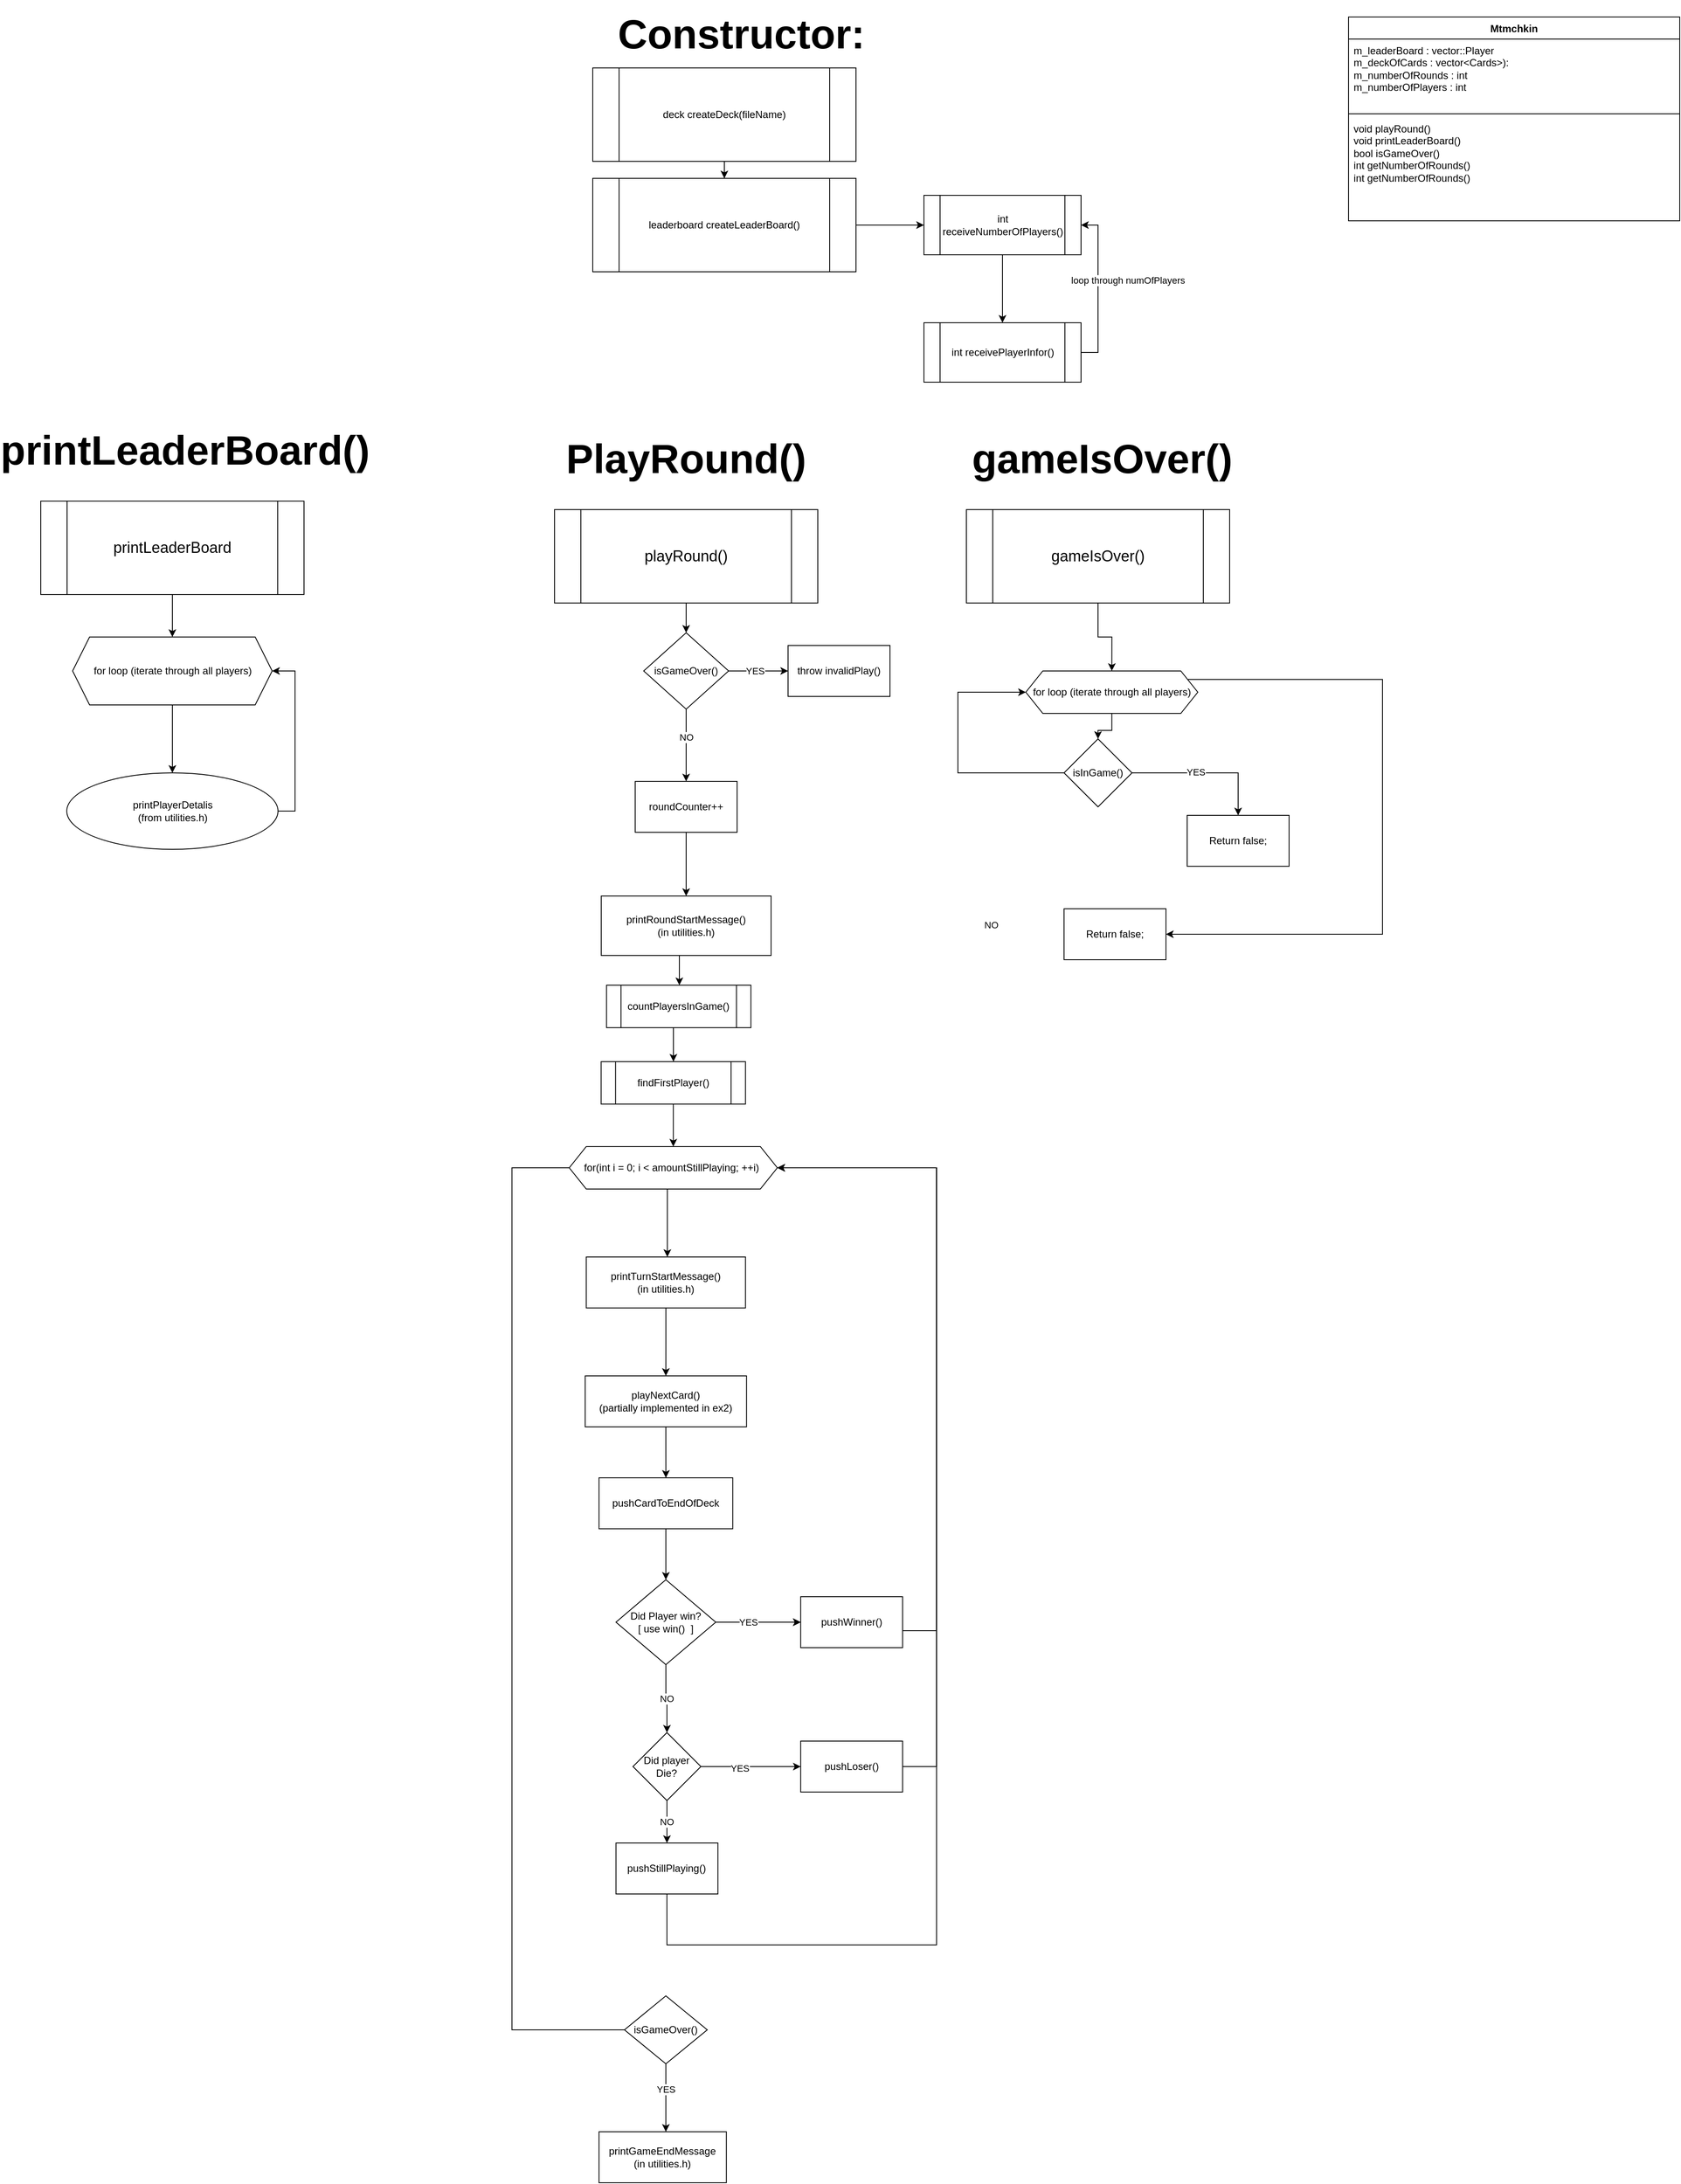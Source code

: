 <mxfile version="21.3.7" type="device" pages="3">
  <diagram id="pWmyDnSznZB3aeM8t7zJ" name="Mtmchkin">
    <mxGraphModel dx="5346" dy="3106" grid="1" gridSize="10" guides="1" tooltips="1" connect="1" arrows="1" fold="1" page="1" pageScale="1" pageWidth="850" pageHeight="1100" math="0" shadow="0">
      <root>
        <mxCell id="0" />
        <mxCell id="1" parent="0" />
        <mxCell id="VfZtaGmePDLmQ-aitxv8-1" value="Mtmchkin" style="swimlane;fontStyle=1;align=center;verticalAlign=top;childLayout=stackLayout;horizontal=1;startSize=26;horizontalStack=0;resizeParent=1;resizeParentMax=0;resizeLast=0;collapsible=1;marginBottom=0;whiteSpace=wrap;html=1;" parent="1" vertex="1">
          <mxGeometry x="340" y="10" width="390" height="240" as="geometry" />
        </mxCell>
        <mxCell id="VfZtaGmePDLmQ-aitxv8-2" value="m_leaderBoard : vector::Player&lt;br&gt;m_deckOfCards : vector&amp;lt;Cards&amp;gt;):&lt;br&gt;m_numberOfRounds : int&lt;br&gt;m_numberOfPlayers : int" style="text;strokeColor=none;fillColor=none;align=left;verticalAlign=top;spacingLeft=4;spacingRight=4;overflow=hidden;rotatable=0;points=[[0,0.5],[1,0.5]];portConstraint=eastwest;whiteSpace=wrap;html=1;" parent="VfZtaGmePDLmQ-aitxv8-1" vertex="1">
          <mxGeometry y="26" width="390" height="84" as="geometry" />
        </mxCell>
        <mxCell id="VfZtaGmePDLmQ-aitxv8-3" value="" style="line;strokeWidth=1;fillColor=none;align=left;verticalAlign=middle;spacingTop=-1;spacingLeft=3;spacingRight=3;rotatable=0;labelPosition=right;points=[];portConstraint=eastwest;strokeColor=inherit;" parent="VfZtaGmePDLmQ-aitxv8-1" vertex="1">
          <mxGeometry y="110" width="390" height="8" as="geometry" />
        </mxCell>
        <mxCell id="VfZtaGmePDLmQ-aitxv8-4" value="void playRound()&lt;br&gt;void printLeaderBoard()&lt;br&gt;bool isGameOver()&lt;br&gt;int getNumberOfRounds()&lt;br&gt;int getNumberOfRounds()" style="text;strokeColor=none;fillColor=none;align=left;verticalAlign=top;spacingLeft=4;spacingRight=4;overflow=hidden;rotatable=0;points=[[0,0.5],[1,0.5]];portConstraint=eastwest;whiteSpace=wrap;html=1;" parent="VfZtaGmePDLmQ-aitxv8-1" vertex="1">
          <mxGeometry y="118" width="390" height="122" as="geometry" />
        </mxCell>
        <mxCell id="czUKeoUfAeFVBuYUNy3x-19" style="edgeStyle=orthogonalEdgeStyle;rounded=0;orthogonalLoop=1;jettySize=auto;html=1;" parent="1" source="czUKeoUfAeFVBuYUNy3x-1" target="czUKeoUfAeFVBuYUNy3x-7" edge="1">
          <mxGeometry relative="1" as="geometry" />
        </mxCell>
        <mxCell id="czUKeoUfAeFVBuYUNy3x-1" value="deck createDeck(fileName)" style="shape=process;whiteSpace=wrap;html=1;backgroundOutline=1;" parent="1" vertex="1">
          <mxGeometry x="-550" y="70" width="310" height="110" as="geometry" />
        </mxCell>
        <mxCell id="czUKeoUfAeFVBuYUNy3x-15" style="edgeStyle=orthogonalEdgeStyle;rounded=0;orthogonalLoop=1;jettySize=auto;html=1;entryX=0.5;entryY=0;entryDx=0;entryDy=0;" parent="1" source="czUKeoUfAeFVBuYUNy3x-6" target="czUKeoUfAeFVBuYUNy3x-11" edge="1">
          <mxGeometry relative="1" as="geometry" />
        </mxCell>
        <mxCell id="czUKeoUfAeFVBuYUNy3x-6" value="int receiveNumberOfPlayers()" style="shape=process;whiteSpace=wrap;html=1;backgroundOutline=1;" parent="1" vertex="1">
          <mxGeometry x="-160" y="220" width="185" height="70" as="geometry" />
        </mxCell>
        <mxCell id="czUKeoUfAeFVBuYUNy3x-8" style="edgeStyle=orthogonalEdgeStyle;rounded=0;orthogonalLoop=1;jettySize=auto;html=1;entryX=0;entryY=0.5;entryDx=0;entryDy=0;" parent="1" source="czUKeoUfAeFVBuYUNy3x-7" target="czUKeoUfAeFVBuYUNy3x-6" edge="1">
          <mxGeometry relative="1" as="geometry" />
        </mxCell>
        <mxCell id="czUKeoUfAeFVBuYUNy3x-7" value="leaderboard createLeaderBoard()" style="shape=process;whiteSpace=wrap;html=1;backgroundOutline=1;" parent="1" vertex="1">
          <mxGeometry x="-550" y="200" width="310" height="110" as="geometry" />
        </mxCell>
        <mxCell id="czUKeoUfAeFVBuYUNy3x-16" style="edgeStyle=orthogonalEdgeStyle;rounded=0;orthogonalLoop=1;jettySize=auto;html=1;entryX=1;entryY=0.5;entryDx=0;entryDy=0;exitX=1;exitY=0.5;exitDx=0;exitDy=0;" parent="1" source="czUKeoUfAeFVBuYUNy3x-11" target="czUKeoUfAeFVBuYUNy3x-6" edge="1">
          <mxGeometry relative="1" as="geometry">
            <Array as="points">
              <mxPoint x="45" y="405" />
              <mxPoint x="45" y="255" />
            </Array>
          </mxGeometry>
        </mxCell>
        <mxCell id="czUKeoUfAeFVBuYUNy3x-17" value="loop through numOfPlayers" style="edgeLabel;html=1;align=center;verticalAlign=middle;resizable=0;points=[];" parent="czUKeoUfAeFVBuYUNy3x-16" vertex="1" connectable="0">
          <mxGeometry x="0.16" y="1" relative="1" as="geometry">
            <mxPoint x="36" y="5" as="offset" />
          </mxGeometry>
        </mxCell>
        <mxCell id="czUKeoUfAeFVBuYUNy3x-11" value="int receivePlayerInfor()" style="shape=process;whiteSpace=wrap;html=1;backgroundOutline=1;" parent="1" vertex="1">
          <mxGeometry x="-160" y="370" width="185" height="70" as="geometry" />
        </mxCell>
        <mxCell id="czUKeoUfAeFVBuYUNy3x-22" value="&lt;b&gt;&lt;font style=&quot;font-size: 48px;&quot;&gt;Constructor:&lt;/font&gt;&lt;/b&gt;" style="text;html=1;strokeColor=none;fillColor=none;align=center;verticalAlign=middle;whiteSpace=wrap;rounded=0;" parent="1" vertex="1">
          <mxGeometry x="-500" y="-10" width="250" height="80" as="geometry" />
        </mxCell>
        <mxCell id="czUKeoUfAeFVBuYUNy3x-23" value="&lt;b&gt;&lt;font style=&quot;font-size: 48px;&quot;&gt;PlayRound()&lt;/font&gt;&lt;/b&gt;" style="text;html=1;strokeColor=none;fillColor=none;align=center;verticalAlign=middle;whiteSpace=wrap;rounded=0;" parent="1" vertex="1">
          <mxGeometry x="-630" y="490" width="380" height="80" as="geometry" />
        </mxCell>
        <mxCell id="czUKeoUfAeFVBuYUNy3x-114" value="" style="edgeStyle=orthogonalEdgeStyle;rounded=0;orthogonalLoop=1;jettySize=auto;html=1;" parent="1" source="czUKeoUfAeFVBuYUNy3x-26" target="czUKeoUfAeFVBuYUNy3x-113" edge="1">
          <mxGeometry relative="1" as="geometry" />
        </mxCell>
        <mxCell id="czUKeoUfAeFVBuYUNy3x-26" value="&lt;font style=&quot;font-size: 18px;&quot;&gt;playRound()&lt;/font&gt;" style="shape=process;whiteSpace=wrap;html=1;backgroundOutline=1;" parent="1" vertex="1">
          <mxGeometry x="-595" y="590" width="310" height="110" as="geometry" />
        </mxCell>
        <mxCell id="czUKeoUfAeFVBuYUNy3x-29" value="&lt;span style=&quot;font-size: 48px;&quot;&gt;&lt;b&gt;gameIsOver()&lt;/b&gt;&lt;/span&gt;" style="text;html=1;strokeColor=none;fillColor=none;align=center;verticalAlign=middle;whiteSpace=wrap;rounded=0;" parent="1" vertex="1">
          <mxGeometry x="-140" y="490" width="380" height="80" as="geometry" />
        </mxCell>
        <mxCell id="czUKeoUfAeFVBuYUNy3x-36" style="edgeStyle=orthogonalEdgeStyle;rounded=0;orthogonalLoop=1;jettySize=auto;html=1;entryX=0.5;entryY=0;entryDx=0;entryDy=0;" parent="1" source="czUKeoUfAeFVBuYUNy3x-30" target="czUKeoUfAeFVBuYUNy3x-34" edge="1">
          <mxGeometry relative="1" as="geometry" />
        </mxCell>
        <mxCell id="czUKeoUfAeFVBuYUNy3x-30" value="&lt;font style=&quot;font-size: 18px;&quot;&gt;gameIsOver()&lt;/font&gt;" style="shape=process;whiteSpace=wrap;html=1;backgroundOutline=1;" parent="1" vertex="1">
          <mxGeometry x="-110" y="590" width="310" height="110" as="geometry" />
        </mxCell>
        <mxCell id="czUKeoUfAeFVBuYUNy3x-37" style="edgeStyle=orthogonalEdgeStyle;rounded=0;orthogonalLoop=1;jettySize=auto;html=1;" parent="1" source="czUKeoUfAeFVBuYUNy3x-34" target="czUKeoUfAeFVBuYUNy3x-38" edge="1">
          <mxGeometry relative="1" as="geometry">
            <mxPoint x="45.0" y="900" as="targetPoint" />
          </mxGeometry>
        </mxCell>
        <mxCell id="czUKeoUfAeFVBuYUNy3x-49" value="" style="edgeStyle=orthogonalEdgeStyle;rounded=0;orthogonalLoop=1;jettySize=auto;html=1;" parent="1" source="czUKeoUfAeFVBuYUNy3x-34" target="czUKeoUfAeFVBuYUNy3x-48" edge="1">
          <mxGeometry relative="1" as="geometry">
            <Array as="points">
              <mxPoint x="380" y="790" />
              <mxPoint x="380" y="1090" />
            </Array>
          </mxGeometry>
        </mxCell>
        <mxCell id="czUKeoUfAeFVBuYUNy3x-34" value="for loop (iterate through all players)" style="shape=hexagon;perimeter=hexagonPerimeter2;whiteSpace=wrap;html=1;fixedSize=1;" parent="1" vertex="1">
          <mxGeometry x="-40" y="780" width="202.5" height="50" as="geometry" />
        </mxCell>
        <mxCell id="czUKeoUfAeFVBuYUNy3x-42" value="" style="edgeStyle=orthogonalEdgeStyle;rounded=0;orthogonalLoop=1;jettySize=auto;html=1;" parent="1" source="czUKeoUfAeFVBuYUNy3x-38" target="czUKeoUfAeFVBuYUNy3x-41" edge="1">
          <mxGeometry relative="1" as="geometry" />
        </mxCell>
        <mxCell id="czUKeoUfAeFVBuYUNy3x-45" value="YES" style="edgeLabel;html=1;align=center;verticalAlign=middle;resizable=0;points=[];" parent="czUKeoUfAeFVBuYUNy3x-42" vertex="1" connectable="0">
          <mxGeometry x="-0.149" y="1" relative="1" as="geometry">
            <mxPoint as="offset" />
          </mxGeometry>
        </mxCell>
        <mxCell id="czUKeoUfAeFVBuYUNy3x-43" style="edgeStyle=orthogonalEdgeStyle;rounded=0;orthogonalLoop=1;jettySize=auto;html=1;entryX=0;entryY=0.5;entryDx=0;entryDy=0;" parent="1" source="czUKeoUfAeFVBuYUNy3x-38" target="czUKeoUfAeFVBuYUNy3x-34" edge="1">
          <mxGeometry relative="1" as="geometry">
            <Array as="points">
              <mxPoint x="-120" y="900" />
              <mxPoint x="-120" y="805" />
            </Array>
          </mxGeometry>
        </mxCell>
        <mxCell id="czUKeoUfAeFVBuYUNy3x-44" value="NO" style="edgeLabel;html=1;align=center;verticalAlign=middle;resizable=0;points=[];" parent="czUKeoUfAeFVBuYUNy3x-43" vertex="1" connectable="0">
          <mxGeometry x="-0.427" y="-1" relative="1" as="geometry">
            <mxPoint y="180" as="offset" />
          </mxGeometry>
        </mxCell>
        <mxCell id="czUKeoUfAeFVBuYUNy3x-38" value="isInGame()" style="rhombus;whiteSpace=wrap;html=1;" parent="1" vertex="1">
          <mxGeometry x="5.0" y="860" width="80" height="80" as="geometry" />
        </mxCell>
        <mxCell id="czUKeoUfAeFVBuYUNy3x-41" value="Return false;" style="whiteSpace=wrap;html=1;" parent="1" vertex="1">
          <mxGeometry x="150.0" y="950" width="120" height="60" as="geometry" />
        </mxCell>
        <mxCell id="czUKeoUfAeFVBuYUNy3x-48" value="Return false;" style="whiteSpace=wrap;html=1;" parent="1" vertex="1">
          <mxGeometry x="5" y="1060" width="120" height="60" as="geometry" />
        </mxCell>
        <mxCell id="czUKeoUfAeFVBuYUNy3x-50" value="&lt;b&gt;&lt;font style=&quot;font-size: 48px;&quot;&gt;printLeaderBoard()&lt;/font&gt;&lt;/b&gt;" style="text;html=1;strokeColor=none;fillColor=none;align=center;verticalAlign=middle;whiteSpace=wrap;rounded=0;" parent="1" vertex="1">
          <mxGeometry x="-1220" y="480" width="380" height="80" as="geometry" />
        </mxCell>
        <mxCell id="czUKeoUfAeFVBuYUNy3x-53" style="edgeStyle=orthogonalEdgeStyle;rounded=0;orthogonalLoop=1;jettySize=auto;html=1;entryX=0.5;entryY=0;entryDx=0;entryDy=0;" parent="1" source="czUKeoUfAeFVBuYUNy3x-51" target="czUKeoUfAeFVBuYUNy3x-52" edge="1">
          <mxGeometry relative="1" as="geometry" />
        </mxCell>
        <mxCell id="czUKeoUfAeFVBuYUNy3x-51" value="&lt;font style=&quot;font-size: 18px;&quot;&gt;printLeaderBoard&lt;/font&gt;" style="shape=process;whiteSpace=wrap;html=1;backgroundOutline=1;" parent="1" vertex="1">
          <mxGeometry x="-1200" y="580" width="310" height="110" as="geometry" />
        </mxCell>
        <mxCell id="czUKeoUfAeFVBuYUNy3x-58" value="" style="edgeStyle=orthogonalEdgeStyle;rounded=0;orthogonalLoop=1;jettySize=auto;html=1;" parent="1" source="czUKeoUfAeFVBuYUNy3x-52" target="czUKeoUfAeFVBuYUNy3x-57" edge="1">
          <mxGeometry relative="1" as="geometry" />
        </mxCell>
        <mxCell id="czUKeoUfAeFVBuYUNy3x-52" value="for loop (iterate through all players)" style="shape=hexagon;perimeter=hexagonPerimeter2;whiteSpace=wrap;html=1;fixedSize=1;" parent="1" vertex="1">
          <mxGeometry x="-1162.5" y="740" width="235" height="80" as="geometry" />
        </mxCell>
        <mxCell id="czUKeoUfAeFVBuYUNy3x-59" style="edgeStyle=orthogonalEdgeStyle;rounded=0;orthogonalLoop=1;jettySize=auto;html=1;entryX=1;entryY=0.5;entryDx=0;entryDy=0;exitX=1;exitY=0.5;exitDx=0;exitDy=0;" parent="1" source="czUKeoUfAeFVBuYUNy3x-57" target="czUKeoUfAeFVBuYUNy3x-52" edge="1">
          <mxGeometry relative="1" as="geometry" />
        </mxCell>
        <mxCell id="czUKeoUfAeFVBuYUNy3x-57" value="printPlayerDetalis&lt;br&gt;(from utilities.h)" style="ellipse;whiteSpace=wrap;html=1;" parent="1" vertex="1">
          <mxGeometry x="-1169.37" y="900" width="248.75" height="90" as="geometry" />
        </mxCell>
        <mxCell id="czUKeoUfAeFVBuYUNy3x-122" value="" style="edgeStyle=orthogonalEdgeStyle;rounded=0;orthogonalLoop=1;jettySize=auto;html=1;" parent="1" source="czUKeoUfAeFVBuYUNy3x-67" target="czUKeoUfAeFVBuYUNy3x-121" edge="1">
          <mxGeometry relative="1" as="geometry">
            <Array as="points">
              <mxPoint x="-455" y="1210" />
              <mxPoint x="-455" y="1210" />
            </Array>
          </mxGeometry>
        </mxCell>
        <mxCell id="czUKeoUfAeFVBuYUNy3x-67" value="&lt;font style=&quot;font-size: 12px;&quot;&gt;countPlayersInGame()&lt;/font&gt;" style="shape=process;whiteSpace=wrap;html=1;backgroundOutline=1;" parent="1" vertex="1">
          <mxGeometry x="-533.75" y="1150" width="170" height="50" as="geometry" />
        </mxCell>
        <mxCell id="czUKeoUfAeFVBuYUNy3x-81" value="" style="edgeStyle=orthogonalEdgeStyle;rounded=0;orthogonalLoop=1;jettySize=auto;html=1;" parent="1" source="czUKeoUfAeFVBuYUNy3x-69" target="czUKeoUfAeFVBuYUNy3x-80" edge="1">
          <mxGeometry relative="1" as="geometry">
            <Array as="points">
              <mxPoint x="-462.14" y="1420" />
              <mxPoint x="-462.14" y="1420" />
            </Array>
          </mxGeometry>
        </mxCell>
        <mxCell id="czUKeoUfAeFVBuYUNy3x-106" value="" style="edgeStyle=orthogonalEdgeStyle;rounded=0;orthogonalLoop=1;jettySize=auto;html=1;entryX=0.5;entryY=0;entryDx=0;entryDy=0;" parent="1" source="czUKeoUfAeFVBuYUNy3x-69" edge="1">
          <mxGeometry relative="1" as="geometry">
            <mxPoint x="-463.89" y="2410" as="targetPoint" />
            <Array as="points">
              <mxPoint x="-645.14" y="1365" />
              <mxPoint x="-645.14" y="2380" />
              <mxPoint x="-464.14" y="2380" />
            </Array>
          </mxGeometry>
        </mxCell>
        <mxCell id="czUKeoUfAeFVBuYUNy3x-69" value="for(int i = 0; i &amp;lt; amountStillPlaying; ++i)&amp;nbsp;" style="shape=hexagon;perimeter=hexagonPerimeter2;whiteSpace=wrap;html=1;fixedSize=1;" parent="1" vertex="1">
          <mxGeometry x="-577.64" y="1340" width="245" height="50" as="geometry" />
        </mxCell>
        <mxCell id="czUKeoUfAeFVBuYUNy3x-84" value="" style="edgeStyle=orthogonalEdgeStyle;rounded=0;orthogonalLoop=1;jettySize=auto;html=1;" parent="1" source="czUKeoUfAeFVBuYUNy3x-71" target="czUKeoUfAeFVBuYUNy3x-83" edge="1">
          <mxGeometry relative="1" as="geometry" />
        </mxCell>
        <mxCell id="czUKeoUfAeFVBuYUNy3x-71" value="playNextCard()&lt;br&gt;(partially implemented in ex2)" style="whiteSpace=wrap;html=1;" parent="1" vertex="1">
          <mxGeometry x="-558.89" y="1610" width="190" height="60" as="geometry" />
        </mxCell>
        <mxCell id="czUKeoUfAeFVBuYUNy3x-78" value="" style="edgeStyle=orthogonalEdgeStyle;rounded=0;orthogonalLoop=1;jettySize=auto;html=1;" parent="1" source="czUKeoUfAeFVBuYUNy3x-74" target="czUKeoUfAeFVBuYUNy3x-77" edge="1">
          <mxGeometry relative="1" as="geometry" />
        </mxCell>
        <mxCell id="czUKeoUfAeFVBuYUNy3x-74" value="roundCounter++" style="whiteSpace=wrap;html=1;" parent="1" vertex="1">
          <mxGeometry x="-500" y="910" width="120" height="60" as="geometry" />
        </mxCell>
        <mxCell id="czUKeoUfAeFVBuYUNy3x-120" value="" style="edgeStyle=orthogonalEdgeStyle;rounded=0;orthogonalLoop=1;jettySize=auto;html=1;" parent="1" source="czUKeoUfAeFVBuYUNy3x-77" target="czUKeoUfAeFVBuYUNy3x-67" edge="1">
          <mxGeometry relative="1" as="geometry">
            <Array as="points">
              <mxPoint x="-448" y="1130" />
              <mxPoint x="-448" y="1130" />
            </Array>
          </mxGeometry>
        </mxCell>
        <mxCell id="czUKeoUfAeFVBuYUNy3x-77" value="&lt;span class=&quot;fontstyle1&quot;&gt;printRoundStartMessage()&lt;br&gt;&lt;/span&gt;(in utilities.h)" style="whiteSpace=wrap;html=1;" parent="1" vertex="1">
          <mxGeometry x="-540" y="1045" width="200" height="70" as="geometry" />
        </mxCell>
        <mxCell id="czUKeoUfAeFVBuYUNy3x-82" value="" style="edgeStyle=orthogonalEdgeStyle;rounded=0;orthogonalLoop=1;jettySize=auto;html=1;" parent="1" source="czUKeoUfAeFVBuYUNy3x-80" target="czUKeoUfAeFVBuYUNy3x-71" edge="1">
          <mxGeometry relative="1" as="geometry" />
        </mxCell>
        <mxCell id="czUKeoUfAeFVBuYUNy3x-80" value="&lt;span class=&quot;fontstyle1&quot;&gt;printTurnStartMessage()&lt;/span&gt;&lt;br&gt;(in utilities.h)" style="whiteSpace=wrap;html=1;" parent="1" vertex="1">
          <mxGeometry x="-557.64" y="1470" width="187.5" height="60" as="geometry" />
        </mxCell>
        <mxCell id="czUKeoUfAeFVBuYUNy3x-86" value="" style="edgeStyle=orthogonalEdgeStyle;rounded=0;orthogonalLoop=1;jettySize=auto;html=1;" parent="1" source="czUKeoUfAeFVBuYUNy3x-83" target="czUKeoUfAeFVBuYUNy3x-85" edge="1">
          <mxGeometry relative="1" as="geometry" />
        </mxCell>
        <mxCell id="czUKeoUfAeFVBuYUNy3x-83" value="pushCardToEndOfDeck" style="whiteSpace=wrap;html=1;" parent="1" vertex="1">
          <mxGeometry x="-542.64" y="1730" width="157.5" height="60" as="geometry" />
        </mxCell>
        <mxCell id="czUKeoUfAeFVBuYUNy3x-88" value="" style="edgeStyle=orthogonalEdgeStyle;rounded=0;orthogonalLoop=1;jettySize=auto;html=1;" parent="1" source="czUKeoUfAeFVBuYUNy3x-85" target="czUKeoUfAeFVBuYUNy3x-87" edge="1">
          <mxGeometry relative="1" as="geometry" />
        </mxCell>
        <mxCell id="czUKeoUfAeFVBuYUNy3x-90" value="" style="edgeStyle=orthogonalEdgeStyle;rounded=0;orthogonalLoop=1;jettySize=auto;html=1;" parent="1" source="czUKeoUfAeFVBuYUNy3x-85" target="czUKeoUfAeFVBuYUNy3x-87" edge="1">
          <mxGeometry relative="1" as="geometry" />
        </mxCell>
        <mxCell id="czUKeoUfAeFVBuYUNy3x-91" value="YES" style="edgeLabel;html=1;align=center;verticalAlign=middle;resizable=0;points=[];" parent="czUKeoUfAeFVBuYUNy3x-90" vertex="1" connectable="0">
          <mxGeometry x="-0.241" relative="1" as="geometry">
            <mxPoint as="offset" />
          </mxGeometry>
        </mxCell>
        <mxCell id="czUKeoUfAeFVBuYUNy3x-95" value="NO" style="edgeStyle=orthogonalEdgeStyle;rounded=0;orthogonalLoop=1;jettySize=auto;html=1;" parent="1" source="czUKeoUfAeFVBuYUNy3x-85" target="czUKeoUfAeFVBuYUNy3x-94" edge="1">
          <mxGeometry relative="1" as="geometry" />
        </mxCell>
        <mxCell id="czUKeoUfAeFVBuYUNy3x-85" value="Did Player win?&lt;br&gt;[ use win()&amp;nbsp; ]" style="rhombus;whiteSpace=wrap;html=1;" parent="1" vertex="1">
          <mxGeometry x="-522.64" y="1850" width="117.5" height="100" as="geometry" />
        </mxCell>
        <mxCell id="czUKeoUfAeFVBuYUNy3x-89" style="edgeStyle=orthogonalEdgeStyle;rounded=0;orthogonalLoop=1;jettySize=auto;html=1;entryX=1;entryY=0.5;entryDx=0;entryDy=0;" parent="1" source="czUKeoUfAeFVBuYUNy3x-87" target="czUKeoUfAeFVBuYUNy3x-69" edge="1">
          <mxGeometry relative="1" as="geometry">
            <Array as="points">
              <mxPoint x="-145.14" y="1910" />
              <mxPoint x="-145.14" y="1365" />
            </Array>
          </mxGeometry>
        </mxCell>
        <mxCell id="czUKeoUfAeFVBuYUNy3x-87" value="pushWinner()" style="whiteSpace=wrap;html=1;" parent="1" vertex="1">
          <mxGeometry x="-305.14" y="1870" width="120" height="60" as="geometry" />
        </mxCell>
        <mxCell id="czUKeoUfAeFVBuYUNy3x-97" value="" style="edgeStyle=orthogonalEdgeStyle;rounded=0;orthogonalLoop=1;jettySize=auto;html=1;" parent="1" source="czUKeoUfAeFVBuYUNy3x-94" target="czUKeoUfAeFVBuYUNy3x-96" edge="1">
          <mxGeometry relative="1" as="geometry">
            <Array as="points">
              <mxPoint x="-365.14" y="2070" />
              <mxPoint x="-365.14" y="2070" />
            </Array>
          </mxGeometry>
        </mxCell>
        <mxCell id="czUKeoUfAeFVBuYUNy3x-100" value="YES" style="edgeLabel;html=1;align=center;verticalAlign=middle;resizable=0;points=[];" parent="czUKeoUfAeFVBuYUNy3x-97" vertex="1" connectable="0">
          <mxGeometry x="-0.231" y="-2" relative="1" as="geometry">
            <mxPoint as="offset" />
          </mxGeometry>
        </mxCell>
        <mxCell id="czUKeoUfAeFVBuYUNy3x-99" style="edgeStyle=orthogonalEdgeStyle;rounded=0;orthogonalLoop=1;jettySize=auto;html=1;entryX=1;entryY=0.5;entryDx=0;entryDy=0;exitX=0.5;exitY=1;exitDx=0;exitDy=0;" parent="1" source="czUKeoUfAeFVBuYUNy3x-102" target="czUKeoUfAeFVBuYUNy3x-69" edge="1">
          <mxGeometry relative="1" as="geometry">
            <mxPoint x="-325.14" y="2210" as="sourcePoint" />
            <Array as="points">
              <mxPoint x="-462.14" y="2280" />
              <mxPoint x="-145.14" y="2280" />
              <mxPoint x="-145.14" y="1365" />
            </Array>
          </mxGeometry>
        </mxCell>
        <mxCell id="czUKeoUfAeFVBuYUNy3x-103" value="NO" style="edgeStyle=orthogonalEdgeStyle;rounded=0;orthogonalLoop=1;jettySize=auto;html=1;" parent="1" source="czUKeoUfAeFVBuYUNy3x-94" target="czUKeoUfAeFVBuYUNy3x-102" edge="1">
          <mxGeometry relative="1" as="geometry">
            <Array as="points">
              <mxPoint x="-462.14" y="2120" />
              <mxPoint x="-462.14" y="2120" />
            </Array>
          </mxGeometry>
        </mxCell>
        <mxCell id="czUKeoUfAeFVBuYUNy3x-94" value="Did player Die?" style="rhombus;whiteSpace=wrap;html=1;" parent="1" vertex="1">
          <mxGeometry x="-502.64" y="2030" width="80" height="80" as="geometry" />
        </mxCell>
        <mxCell id="czUKeoUfAeFVBuYUNy3x-98" style="edgeStyle=orthogonalEdgeStyle;rounded=0;orthogonalLoop=1;jettySize=auto;html=1;entryX=1;entryY=0.5;entryDx=0;entryDy=0;" parent="1" source="czUKeoUfAeFVBuYUNy3x-96" target="czUKeoUfAeFVBuYUNy3x-69" edge="1">
          <mxGeometry relative="1" as="geometry">
            <Array as="points">
              <mxPoint x="-145.14" y="2070" />
              <mxPoint x="-145.14" y="1365" />
            </Array>
          </mxGeometry>
        </mxCell>
        <mxCell id="czUKeoUfAeFVBuYUNy3x-96" value="pushLoser()" style="whiteSpace=wrap;html=1;" parent="1" vertex="1">
          <mxGeometry x="-305.14" y="2040" width="120" height="60" as="geometry" />
        </mxCell>
        <mxCell id="czUKeoUfAeFVBuYUNy3x-102" value="pushStillPlaying()" style="whiteSpace=wrap;html=1;" parent="1" vertex="1">
          <mxGeometry x="-522.64" y="2160" width="120" height="60" as="geometry" />
        </mxCell>
        <mxCell id="czUKeoUfAeFVBuYUNy3x-108" value="" style="edgeStyle=orthogonalEdgeStyle;rounded=0;orthogonalLoop=1;jettySize=auto;html=1;exitX=0.5;exitY=1;exitDx=0;exitDy=0;" parent="1" source="czUKeoUfAeFVBuYUNy3x-105" target="czUKeoUfAeFVBuYUNy3x-107" edge="1">
          <mxGeometry relative="1" as="geometry">
            <mxPoint x="-415.314" y="2450.143" as="sourcePoint" />
            <Array as="points">
              <mxPoint x="-464" y="2520" />
              <mxPoint x="-464" y="2520" />
            </Array>
          </mxGeometry>
        </mxCell>
        <mxCell id="czUKeoUfAeFVBuYUNy3x-110" value="YES" style="edgeLabel;html=1;align=center;verticalAlign=middle;resizable=0;points=[];" parent="czUKeoUfAeFVBuYUNy3x-108" vertex="1" connectable="0">
          <mxGeometry x="-0.261" relative="1" as="geometry">
            <mxPoint as="offset" />
          </mxGeometry>
        </mxCell>
        <mxCell id="czUKeoUfAeFVBuYUNy3x-105" value="isGameOver()" style="rhombus;whiteSpace=wrap;html=1;" parent="1" vertex="1">
          <mxGeometry x="-512.64" y="2340" width="97.5" height="80" as="geometry" />
        </mxCell>
        <mxCell id="czUKeoUfAeFVBuYUNy3x-107" value="printGameEndMessage&lt;br&gt;(in utilities.h)" style="whiteSpace=wrap;html=1;" parent="1" vertex="1">
          <mxGeometry x="-542.64" y="2500" width="150" height="60" as="geometry" />
        </mxCell>
        <mxCell id="czUKeoUfAeFVBuYUNy3x-116" value="" style="edgeStyle=orthogonalEdgeStyle;rounded=0;orthogonalLoop=1;jettySize=auto;html=1;" parent="1" source="czUKeoUfAeFVBuYUNy3x-113" target="czUKeoUfAeFVBuYUNy3x-115" edge="1">
          <mxGeometry relative="1" as="geometry">
            <Array as="points">
              <mxPoint x="-350" y="780" />
              <mxPoint x="-350" y="780" />
            </Array>
          </mxGeometry>
        </mxCell>
        <mxCell id="czUKeoUfAeFVBuYUNy3x-117" value="YES" style="edgeLabel;html=1;align=center;verticalAlign=middle;resizable=0;points=[];" parent="czUKeoUfAeFVBuYUNy3x-116" vertex="1" connectable="0">
          <mxGeometry x="0.24" y="-1" relative="1" as="geometry">
            <mxPoint x="-13" y="-1" as="offset" />
          </mxGeometry>
        </mxCell>
        <mxCell id="czUKeoUfAeFVBuYUNy3x-118" value="" style="edgeStyle=orthogonalEdgeStyle;rounded=0;orthogonalLoop=1;jettySize=auto;html=1;" parent="1" source="czUKeoUfAeFVBuYUNy3x-113" target="czUKeoUfAeFVBuYUNy3x-74" edge="1">
          <mxGeometry relative="1" as="geometry" />
        </mxCell>
        <mxCell id="czUKeoUfAeFVBuYUNy3x-119" value="NO" style="edgeLabel;html=1;align=center;verticalAlign=middle;resizable=0;points=[];" parent="czUKeoUfAeFVBuYUNy3x-118" vertex="1" connectable="0">
          <mxGeometry x="-0.232" relative="1" as="geometry">
            <mxPoint as="offset" />
          </mxGeometry>
        </mxCell>
        <mxCell id="czUKeoUfAeFVBuYUNy3x-113" value="isGameOver()" style="rhombus;whiteSpace=wrap;html=1;" parent="1" vertex="1">
          <mxGeometry x="-490" y="735" width="100" height="90" as="geometry" />
        </mxCell>
        <mxCell id="czUKeoUfAeFVBuYUNy3x-115" value="throw invalidPlay()" style="whiteSpace=wrap;html=1;" parent="1" vertex="1">
          <mxGeometry x="-320" y="750" width="120" height="60" as="geometry" />
        </mxCell>
        <mxCell id="czUKeoUfAeFVBuYUNy3x-123" value="" style="edgeStyle=orthogonalEdgeStyle;rounded=0;orthogonalLoop=1;jettySize=auto;html=1;" parent="1" source="czUKeoUfAeFVBuYUNy3x-121" target="czUKeoUfAeFVBuYUNy3x-69" edge="1">
          <mxGeometry relative="1" as="geometry" />
        </mxCell>
        <mxCell id="czUKeoUfAeFVBuYUNy3x-121" value="&lt;font style=&quot;font-size: 12px;&quot;&gt;findFirstPlayer()&lt;/font&gt;" style="shape=process;whiteSpace=wrap;html=1;backgroundOutline=1;" parent="1" vertex="1">
          <mxGeometry x="-540.14" y="1240" width="170" height="50" as="geometry" />
        </mxCell>
      </root>
    </mxGraphModel>
  </diagram>
  <diagram name="Player" id="0783ab3e-0a74-02c8-0abd-f7b4e66b4bec">
    <mxGraphModel dx="1276" dy="702" grid="1" gridSize="10" guides="1" tooltips="1" connect="1" arrows="1" fold="1" page="1" pageScale="1" pageWidth="850" pageHeight="1100" background="none" math="0" shadow="0">
      <root>
        <mxCell id="0" />
        <mxCell id="1" parent="0" />
        <mxCell id="KnSxKwsVaQJYCbIV2S4w-1" value="Player" style="swimlane;fontStyle=1;align=center;verticalAlign=top;childLayout=stackLayout;horizontal=1;startSize=26;horizontalStack=0;resizeParent=1;resizeParentMax=0;resizeLast=0;collapsible=1;marginBottom=0;whiteSpace=wrap;html=1;" parent="1" vertex="1">
          <mxGeometry x="280" y="60" width="230" height="220" as="geometry" />
        </mxCell>
        <mxCell id="KnSxKwsVaQJYCbIV2S4w-2" value="&lt;b&gt;Fields:&lt;/b&gt;&lt;br&gt;&lt;span style=&quot;&quot;&gt;&lt;span style=&quot;white-space: pre;&quot;&gt;&amp;nbsp;&amp;nbsp;&amp;nbsp;&amp;nbsp;&lt;/span&gt;&lt;/span&gt;+ m_name : String&lt;br style=&quot;border-color: var(--border-color);&quot;&gt;&lt;span style=&quot;&quot;&gt;&lt;span style=&quot;white-space: pre;&quot;&gt;&amp;nbsp;&amp;nbsp;&amp;nbsp;&amp;nbsp;&lt;/span&gt;&lt;/span&gt;+ m_level : int&lt;br style=&quot;border-color: var(--border-color);&quot;&gt;&lt;span style=&quot;&quot;&gt;&lt;span style=&quot;white-space: pre;&quot;&gt;&amp;nbsp;&amp;nbsp;&amp;nbsp;&amp;nbsp;&lt;/span&gt;&lt;/span&gt;+ m_force : int&lt;br style=&quot;border-color: var(--border-color);&quot;&gt;&lt;span style=&quot;&quot;&gt;&lt;span style=&quot;white-space: pre;&quot;&gt;&amp;nbsp;&amp;nbsp;&amp;nbsp;&amp;nbsp;&lt;/span&gt;&lt;/span&gt;+ m_HealthPoints : int&lt;br style=&quot;border-color: var(--border-color);&quot;&gt;&lt;span style=&quot;&quot;&gt;&lt;span style=&quot;white-space: pre;&quot;&gt;&amp;nbsp;&amp;nbsp;&amp;nbsp;&amp;nbsp;&lt;/span&gt;&lt;/span&gt;+ m_coins : int&amp;nbsp;&lt;br&gt;&lt;span style=&quot;&quot;&gt;&lt;span style=&quot;white-space: pre;&quot;&gt;&amp;nbsp;&amp;nbsp;&amp;nbsp;&amp;nbsp;&lt;/span&gt;&lt;/span&gt;+ m_type: string" style="text;strokeColor=none;fillColor=none;align=left;verticalAlign=top;spacingLeft=4;spacingRight=4;overflow=hidden;rotatable=0;points=[[0,0.5],[1,0.5]];portConstraint=eastwest;whiteSpace=wrap;html=1;" parent="KnSxKwsVaQJYCbIV2S4w-1" vertex="1">
          <mxGeometry y="26" width="230" height="114" as="geometry" />
        </mxCell>
        <mxCell id="KnSxKwsVaQJYCbIV2S4w-3" value="" style="line;strokeWidth=1;fillColor=none;align=left;verticalAlign=middle;spacingTop=-1;spacingLeft=3;spacingRight=3;rotatable=0;labelPosition=right;points=[];portConstraint=eastwest;strokeColor=inherit;" parent="KnSxKwsVaQJYCbIV2S4w-1" vertex="1">
          <mxGeometry y="140" width="230" height="8" as="geometry" />
        </mxCell>
        <mxCell id="KnSxKwsVaQJYCbIV2S4w-4" value="&lt;b&gt;Methods&lt;/b&gt;:&lt;br&gt;&lt;span style=&quot;&quot;&gt;&lt;span style=&quot;&quot;&gt;&amp;nbsp;&amp;nbsp;&amp;nbsp;&amp;nbsp;&lt;/span&gt;&lt;/span&gt;+ isPlaying(player toCheck) : bool&lt;br&gt;&lt;span style=&quot;&quot;&gt;&lt;span style=&quot;&quot;&gt;&amp;nbsp;&amp;nbsp;&amp;nbsp;&amp;nbsp;&lt;/span&gt;&lt;/span&gt;+ virtual getPlayerType(player) : string" style="text;strokeColor=none;fillColor=none;align=left;verticalAlign=top;spacingLeft=4;spacingRight=4;overflow=hidden;rotatable=0;points=[[0,0.5],[1,0.5]];portConstraint=eastwest;whiteSpace=wrap;html=1;" parent="KnSxKwsVaQJYCbIV2S4w-1" vertex="1">
          <mxGeometry y="148" width="230" height="72" as="geometry" />
        </mxCell>
        <mxCell id="KnSxKwsVaQJYCbIV2S4w-10" style="edgeStyle=orthogonalEdgeStyle;rounded=0;orthogonalLoop=1;jettySize=auto;html=1;" parent="1" source="KnSxKwsVaQJYCbIV2S4w-6" target="KnSxKwsVaQJYCbIV2S4w-1" edge="1">
          <mxGeometry relative="1" as="geometry">
            <mxPoint x="400" y="240" as="targetPoint" />
            <Array as="points">
              <mxPoint x="690" y="320" />
              <mxPoint x="395" y="320" />
            </Array>
          </mxGeometry>
        </mxCell>
        <mxCell id="KnSxKwsVaQJYCbIV2S4w-6" value="Ninja" style="swimlane;fontStyle=1;align=center;verticalAlign=top;childLayout=stackLayout;horizontal=1;startSize=26;horizontalStack=0;resizeParent=1;resizeParentMax=0;resizeLast=0;collapsible=1;marginBottom=0;whiteSpace=wrap;html=1;" parent="1" vertex="1">
          <mxGeometry x="600" y="400" width="190" height="218" as="geometry" />
        </mxCell>
        <mxCell id="KnSxKwsVaQJYCbIV2S4w-7" value="&lt;b style=&quot;border-color: var(--border-color);&quot;&gt;Fields:&lt;/b&gt;&lt;br style=&quot;border-color: var(--border-color);&quot;&gt;&lt;span style=&quot;border-color: var(--border-color);&quot;&gt;&lt;/span&gt;+ m_name : String&lt;br style=&quot;border-color: var(--border-color);&quot;&gt;&lt;span style=&quot;border-color: var(--border-color);&quot;&gt;&lt;span style=&quot;border-color: var(--border-color);&quot;&gt;&amp;nbsp;&amp;nbsp;&amp;nbsp;&amp;nbsp;&lt;/span&gt;&lt;/span&gt;+ m_level : int&lt;br style=&quot;border-color: var(--border-color);&quot;&gt;&lt;span style=&quot;border-color: var(--border-color);&quot;&gt;&lt;span style=&quot;border-color: var(--border-color);&quot;&gt;&amp;nbsp;&amp;nbsp;&amp;nbsp;&amp;nbsp;&lt;/span&gt;&lt;/span&gt;+ m_force : int&lt;br style=&quot;border-color: var(--border-color);&quot;&gt;&lt;span style=&quot;border-color: var(--border-color);&quot;&gt;&lt;span style=&quot;border-color: var(--border-color);&quot;&gt;&amp;nbsp;&amp;nbsp;&amp;nbsp;&amp;nbsp;&lt;/span&gt;&lt;/span&gt;+ m_HealthPoints : int&lt;br style=&quot;border-color: var(--border-color);&quot;&gt;&lt;span style=&quot;border-color: var(--border-color);&quot;&gt;&lt;span style=&quot;border-color: var(--border-color);&quot;&gt;&amp;nbsp;&amp;nbsp;&amp;nbsp;&amp;nbsp;&lt;/span&gt;&lt;/span&gt;+ m_coins : int&amp;nbsp;&lt;br style=&quot;border-color: var(--border-color);&quot;&gt;&lt;span style=&quot;border-color: var(--border-color);&quot;&gt;&lt;span style=&quot;border-color: var(--border-color);&quot;&gt;&amp;nbsp;&amp;nbsp;&amp;nbsp;&amp;nbsp;&lt;/span&gt;&lt;/span&gt;+ m_type: string" style="text;strokeColor=none;fillColor=none;align=left;verticalAlign=top;spacingLeft=4;spacingRight=4;overflow=hidden;rotatable=0;points=[[0,0.5],[1,0.5]];portConstraint=eastwest;whiteSpace=wrap;html=1;" parent="KnSxKwsVaQJYCbIV2S4w-6" vertex="1">
          <mxGeometry y="26" width="190" height="114" as="geometry" />
        </mxCell>
        <mxCell id="KnSxKwsVaQJYCbIV2S4w-8" value="" style="line;strokeWidth=1;fillColor=none;align=left;verticalAlign=middle;spacingTop=-1;spacingLeft=3;spacingRight=3;rotatable=0;labelPosition=right;points=[];portConstraint=eastwest;strokeColor=inherit;" parent="KnSxKwsVaQJYCbIV2S4w-6" vertex="1">
          <mxGeometry y="140" width="190" height="8" as="geometry" />
        </mxCell>
        <mxCell id="KnSxKwsVaQJYCbIV2S4w-9" value="+ virtual method(string): getPlayerType&amp;nbsp;&amp;nbsp;" style="text;strokeColor=none;fillColor=none;align=left;verticalAlign=top;spacingLeft=4;spacingRight=4;overflow=hidden;rotatable=0;points=[[0,0.5],[1,0.5]];portConstraint=eastwest;whiteSpace=wrap;html=1;" parent="KnSxKwsVaQJYCbIV2S4w-6" vertex="1">
          <mxGeometry y="148" width="190" height="70" as="geometry" />
        </mxCell>
        <mxCell id="sS-I9be8xyX5YM2E2Cg6-1" style="edgeStyle=orthogonalEdgeStyle;rounded=0;orthogonalLoop=1;jettySize=auto;html=1;" parent="1" source="KnSxKwsVaQJYCbIV2S4w-11" target="KnSxKwsVaQJYCbIV2S4w-1" edge="1">
          <mxGeometry relative="1" as="geometry">
            <Array as="points">
              <mxPoint x="150" y="320" />
              <mxPoint x="395" y="320" />
            </Array>
          </mxGeometry>
        </mxCell>
        <mxCell id="KnSxKwsVaQJYCbIV2S4w-11" value="Warrior" style="swimlane;fontStyle=1;align=center;verticalAlign=top;childLayout=stackLayout;horizontal=1;startSize=26;horizontalStack=0;resizeParent=1;resizeParentMax=0;resizeLast=0;collapsible=1;marginBottom=0;whiteSpace=wrap;html=1;" parent="1" vertex="1">
          <mxGeometry x="60" y="400" width="190" height="218" as="geometry" />
        </mxCell>
        <mxCell id="KnSxKwsVaQJYCbIV2S4w-12" value="&lt;b style=&quot;border-color: var(--border-color);&quot;&gt;Fields:&lt;/b&gt;&lt;br style=&quot;border-color: var(--border-color);&quot;&gt;&lt;span style=&quot;border-color: var(--border-color);&quot;&gt;&lt;/span&gt;+ m_name : String&lt;br style=&quot;border-color: var(--border-color);&quot;&gt;&lt;span style=&quot;border-color: var(--border-color);&quot;&gt;&lt;span style=&quot;border-color: var(--border-color);&quot;&gt;&amp;nbsp;&amp;nbsp;&amp;nbsp;&amp;nbsp;&lt;/span&gt;&lt;/span&gt;+ m_level : int&lt;br style=&quot;border-color: var(--border-color);&quot;&gt;&lt;span style=&quot;border-color: var(--border-color);&quot;&gt;&lt;span style=&quot;border-color: var(--border-color);&quot;&gt;&amp;nbsp;&amp;nbsp;&amp;nbsp;&amp;nbsp;&lt;/span&gt;&lt;/span&gt;+ m_force : int&lt;br style=&quot;border-color: var(--border-color);&quot;&gt;&lt;span style=&quot;border-color: var(--border-color);&quot;&gt;&lt;span style=&quot;border-color: var(--border-color);&quot;&gt;&amp;nbsp;&amp;nbsp;&amp;nbsp;&amp;nbsp;&lt;/span&gt;&lt;/span&gt;+ m_HealthPoints : int&lt;br style=&quot;border-color: var(--border-color);&quot;&gt;&lt;span style=&quot;border-color: var(--border-color);&quot;&gt;&lt;span style=&quot;border-color: var(--border-color);&quot;&gt;&amp;nbsp;&amp;nbsp;&amp;nbsp;&amp;nbsp;&lt;/span&gt;&lt;/span&gt;+ m_coins : int&amp;nbsp;&lt;br style=&quot;border-color: var(--border-color);&quot;&gt;&lt;span style=&quot;border-color: var(--border-color);&quot;&gt;&lt;span style=&quot;border-color: var(--border-color);&quot;&gt;&amp;nbsp;&amp;nbsp;&amp;nbsp;&amp;nbsp;&lt;/span&gt;&lt;/span&gt;+ m_type: string" style="text;strokeColor=none;fillColor=none;align=left;verticalAlign=top;spacingLeft=4;spacingRight=4;overflow=hidden;rotatable=0;points=[[0,0.5],[1,0.5]];portConstraint=eastwest;whiteSpace=wrap;html=1;" parent="KnSxKwsVaQJYCbIV2S4w-11" vertex="1">
          <mxGeometry y="26" width="190" height="114" as="geometry" />
        </mxCell>
        <mxCell id="KnSxKwsVaQJYCbIV2S4w-13" value="" style="line;strokeWidth=1;fillColor=none;align=left;verticalAlign=middle;spacingTop=-1;spacingLeft=3;spacingRight=3;rotatable=0;labelPosition=right;points=[];portConstraint=eastwest;strokeColor=inherit;" parent="KnSxKwsVaQJYCbIV2S4w-11" vertex="1">
          <mxGeometry y="140" width="190" height="8" as="geometry" />
        </mxCell>
        <mxCell id="KnSxKwsVaQJYCbIV2S4w-14" value="+ virtual method(string): getPlayerType&amp;nbsp;&amp;nbsp;" style="text;strokeColor=none;fillColor=none;align=left;verticalAlign=top;spacingLeft=4;spacingRight=4;overflow=hidden;rotatable=0;points=[[0,0.5],[1,0.5]];portConstraint=eastwest;whiteSpace=wrap;html=1;" parent="KnSxKwsVaQJYCbIV2S4w-11" vertex="1">
          <mxGeometry y="148" width="190" height="70" as="geometry" />
        </mxCell>
        <mxCell id="KnSxKwsVaQJYCbIV2S4w-19" style="edgeStyle=orthogonalEdgeStyle;rounded=0;orthogonalLoop=1;jettySize=auto;html=1;" parent="1" source="KnSxKwsVaQJYCbIV2S4w-15" target="KnSxKwsVaQJYCbIV2S4w-1" edge="1">
          <mxGeometry relative="1" as="geometry">
            <Array as="points">
              <mxPoint x="395" y="380" />
              <mxPoint x="395" y="380" />
            </Array>
          </mxGeometry>
        </mxCell>
        <mxCell id="KnSxKwsVaQJYCbIV2S4w-15" value="Healer" style="swimlane;fontStyle=1;align=center;verticalAlign=top;childLayout=stackLayout;horizontal=1;startSize=26;horizontalStack=0;resizeParent=1;resizeParentMax=0;resizeLast=0;collapsible=1;marginBottom=0;whiteSpace=wrap;html=1;" parent="1" vertex="1">
          <mxGeometry x="300" y="400" width="240" height="218" as="geometry" />
        </mxCell>
        <mxCell id="KnSxKwsVaQJYCbIV2S4w-16" value="&lt;b style=&quot;border-color: var(--border-color);&quot;&gt;Fields:&lt;/b&gt;&lt;br style=&quot;border-color: var(--border-color);&quot;&gt;&lt;span style=&quot;border-color: var(--border-color);&quot;&gt;&lt;/span&gt;+ m_name : String&lt;br style=&quot;border-color: var(--border-color);&quot;&gt;&lt;span style=&quot;border-color: var(--border-color);&quot;&gt;&lt;span style=&quot;border-color: var(--border-color);&quot;&gt;&amp;nbsp;&amp;nbsp;&amp;nbsp;&amp;nbsp;&lt;/span&gt;&lt;/span&gt;+ m_level : int&lt;br style=&quot;border-color: var(--border-color);&quot;&gt;&lt;span style=&quot;border-color: var(--border-color);&quot;&gt;&lt;span style=&quot;border-color: var(--border-color);&quot;&gt;&amp;nbsp;&amp;nbsp;&amp;nbsp;&amp;nbsp;&lt;/span&gt;&lt;/span&gt;+ m_force : int&lt;br style=&quot;border-color: var(--border-color);&quot;&gt;&lt;span style=&quot;border-color: var(--border-color);&quot;&gt;&lt;span style=&quot;border-color: var(--border-color);&quot;&gt;&amp;nbsp;&amp;nbsp;&amp;nbsp;&amp;nbsp;&lt;/span&gt;&lt;/span&gt;+ m_HealthPoints : int&lt;br style=&quot;border-color: var(--border-color);&quot;&gt;&lt;span style=&quot;border-color: var(--border-color);&quot;&gt;&lt;span style=&quot;border-color: var(--border-color);&quot;&gt;&amp;nbsp;&amp;nbsp;&amp;nbsp;&amp;nbsp;&lt;/span&gt;&lt;/span&gt;+ m_coins : int&amp;nbsp;&lt;br style=&quot;border-color: var(--border-color);&quot;&gt;&lt;span style=&quot;border-color: var(--border-color);&quot;&gt;&lt;span style=&quot;border-color: var(--border-color);&quot;&gt;&amp;nbsp;&amp;nbsp;&amp;nbsp;&amp;nbsp;&lt;/span&gt;&lt;/span&gt;+ m_type: string" style="text;strokeColor=none;fillColor=none;align=left;verticalAlign=top;spacingLeft=4;spacingRight=4;overflow=hidden;rotatable=0;points=[[0,0.5],[1,0.5]];portConstraint=eastwest;whiteSpace=wrap;html=1;" parent="KnSxKwsVaQJYCbIV2S4w-15" vertex="1">
          <mxGeometry y="26" width="240" height="114" as="geometry" />
        </mxCell>
        <mxCell id="KnSxKwsVaQJYCbIV2S4w-17" value="" style="line;strokeWidth=1;fillColor=none;align=left;verticalAlign=middle;spacingTop=-1;spacingLeft=3;spacingRight=3;rotatable=0;labelPosition=right;points=[];portConstraint=eastwest;strokeColor=inherit;" parent="KnSxKwsVaQJYCbIV2S4w-15" vertex="1">
          <mxGeometry y="140" width="240" height="8" as="geometry" />
        </mxCell>
        <mxCell id="KnSxKwsVaQJYCbIV2S4w-18" value="+ virtual method(string): getPlayerType&amp;nbsp;&amp;nbsp;" style="text;strokeColor=none;fillColor=none;align=left;verticalAlign=top;spacingLeft=4;spacingRight=4;overflow=hidden;rotatable=0;points=[[0,0.5],[1,0.5]];portConstraint=eastwest;whiteSpace=wrap;html=1;" parent="KnSxKwsVaQJYCbIV2S4w-15" vertex="1">
          <mxGeometry y="148" width="240" height="70" as="geometry" />
        </mxCell>
      </root>
    </mxGraphModel>
  </diagram>
  <diagram id="Z_LijidGMmdXbQ0WkA4l" name="Cards">
    <mxGraphModel dx="2977" dy="2270" grid="1" gridSize="10" guides="1" tooltips="1" connect="1" arrows="1" fold="1" page="1" pageScale="1" pageWidth="850" pageHeight="1100" math="0" shadow="0">
      <root>
        <mxCell id="0" />
        <mxCell id="1" parent="0" />
        <mxCell id="C4om5Lj1XBPUndY-tX6o-1" value="Card" style="swimlane;fontStyle=1;align=center;verticalAlign=top;childLayout=stackLayout;horizontal=1;startSize=26;horizontalStack=0;resizeParent=1;resizeParentMax=0;resizeLast=0;collapsible=1;marginBottom=0;whiteSpace=wrap;html=1;" parent="1" vertex="1">
          <mxGeometry x="430" y="-10" width="230" height="210" as="geometry" />
        </mxCell>
        <mxCell id="C4om5Lj1XBPUndY-tX6o-2" value="&lt;b style=&quot;border-color: var(--border-color);&quot;&gt;Fields:&lt;/b&gt;&lt;br style=&quot;border-color: var(--border-color);&quot;&gt;&lt;span style=&quot;border-color: var(--border-color);&quot;&gt;&lt;span style=&quot;white-space: pre;&quot;&gt;&amp;nbsp;&amp;nbsp;&amp;nbsp;&amp;nbsp;&lt;/span&gt;&lt;/span&gt;+ m_name : String&lt;br style=&quot;border-color: var(--border-color);&quot;&gt;&lt;span style=&quot;border-color: var(--border-color);&quot;&gt;&lt;span style=&quot;white-space: pre;&quot;&gt;&amp;nbsp;&amp;nbsp;&amp;nbsp;&amp;nbsp;&lt;/span&gt;&lt;/span&gt;+ m_type : String&lt;br style=&quot;border-color: var(--border-color);&quot;&gt;&lt;span style=&quot;border-color: var(--border-color);&quot;&gt;&lt;span style=&quot;white-space: pre;&quot;&gt;&amp;nbsp;&amp;nbsp;&amp;nbsp;&amp;nbsp;&lt;/span&gt;&lt;/span&gt;+ m_level : int&lt;br style=&quot;border-color: var(--border-color);&quot;&gt;&lt;span style=&quot;border-color: var(--border-color);&quot;&gt;&lt;span style=&quot;white-space: pre;&quot;&gt;&amp;nbsp;&amp;nbsp;&amp;nbsp;&amp;nbsp;&lt;/span&gt;&lt;/span&gt;+ m_force : int&lt;br style=&quot;border-color: var(--border-color);&quot;&gt;&lt;span style=&quot;border-color: var(--border-color);&quot;&gt;&lt;span style=&quot;white-space: pre;&quot;&gt;&amp;nbsp;&amp;nbsp;&amp;nbsp;&amp;nbsp;&lt;/span&gt;&lt;/span&gt;+ m_healthPoints : HealthPoints&lt;span style=&quot;border-color: var(--border-color);&quot;&gt;&lt;span style=&quot;white-space: pre;&quot;&gt;&amp;nbsp;&amp;nbsp;&amp;nbsp;&amp;nbsp;&lt;/span&gt;&lt;/span&gt;&lt;br style=&quot;border-color: var(--border-color);&quot;&gt;&lt;span style=&quot;border-color: var(--border-color);&quot;&gt;&lt;span style=&quot;white-space: pre;&quot;&gt;&amp;nbsp;&amp;nbsp;&amp;nbsp;&amp;nbsp;&lt;/span&gt;&lt;/span&gt;+ m_coins : int" style="text;strokeColor=none;fillColor=none;align=left;verticalAlign=top;spacingLeft=4;spacingRight=4;overflow=hidden;rotatable=0;points=[[0,0.5],[1,0.5]];portConstraint=eastwest;whiteSpace=wrap;html=1;" parent="C4om5Lj1XBPUndY-tX6o-1" vertex="1">
          <mxGeometry y="26" width="230" height="114" as="geometry" />
        </mxCell>
        <mxCell id="C4om5Lj1XBPUndY-tX6o-3" value="" style="line;strokeWidth=1;fillColor=none;align=left;verticalAlign=middle;spacingTop=-1;spacingLeft=3;spacingRight=3;rotatable=0;labelPosition=right;points=[];portConstraint=eastwest;strokeColor=inherit;" parent="C4om5Lj1XBPUndY-tX6o-1" vertex="1">
          <mxGeometry y="140" width="230" height="8" as="geometry" />
        </mxCell>
        <mxCell id="C4om5Lj1XBPUndY-tX6o-4" value="+ virtual method(type): getCardType" style="text;strokeColor=none;fillColor=none;align=left;verticalAlign=top;spacingLeft=4;spacingRight=4;overflow=hidden;rotatable=0;points=[[0,0.5],[1,0.5]];portConstraint=eastwest;whiteSpace=wrap;html=1;" parent="C4om5Lj1XBPUndY-tX6o-1" vertex="1">
          <mxGeometry y="148" width="230" height="62" as="geometry" />
        </mxCell>
        <mxCell id="C4om5Lj1XBPUndY-tX6o-9" style="edgeStyle=orthogonalEdgeStyle;rounded=0;orthogonalLoop=1;jettySize=auto;html=1;" parent="1" source="C4om5Lj1XBPUndY-tX6o-5" target="C4om5Lj1XBPUndY-tX6o-1" edge="1">
          <mxGeometry relative="1" as="geometry">
            <Array as="points">
              <mxPoint x="255" y="320" />
              <mxPoint x="545" y="320" />
            </Array>
          </mxGeometry>
        </mxCell>
        <mxCell id="C4om5Lj1XBPUndY-tX6o-5" value="Battle Card" style="swimlane;fontStyle=1;align=center;verticalAlign=top;childLayout=stackLayout;horizontal=1;startSize=26;horizontalStack=0;resizeParent=1;resizeParentMax=0;resizeLast=0;collapsible=1;marginBottom=0;whiteSpace=wrap;html=1;" parent="1" vertex="1">
          <mxGeometry x="140" y="360" width="230" height="210" as="geometry" />
        </mxCell>
        <mxCell id="C4om5Lj1XBPUndY-tX6o-6" value="&lt;b style=&quot;border-color: var(--border-color);&quot;&gt;Fields:&lt;/b&gt;&lt;br style=&quot;border-color: var(--border-color);&quot;&gt;&lt;span style=&quot;border-color: var(--border-color);&quot;&gt;&lt;span style=&quot;white-space: pre;&quot;&gt;&amp;nbsp;&amp;nbsp;&amp;nbsp;&amp;nbsp;&lt;/span&gt;&lt;/span&gt;+ m_name : String&lt;br style=&quot;border-color: var(--border-color);&quot;&gt;&lt;span style=&quot;border-color: var(--border-color);&quot;&gt;&lt;span style=&quot;white-space: pre;&quot;&gt;&amp;nbsp;&amp;nbsp;&amp;nbsp;&amp;nbsp;&lt;/span&gt;&lt;/span&gt;+ m_type : String&lt;br style=&quot;border-color: var(--border-color);&quot;&gt;&lt;span style=&quot;border-color: var(--border-color);&quot;&gt;&lt;span style=&quot;white-space: pre;&quot;&gt;&amp;nbsp;&amp;nbsp;&amp;nbsp;&amp;nbsp;&lt;/span&gt;&lt;/span&gt;+ m_level : int&lt;br style=&quot;border-color: var(--border-color);&quot;&gt;&lt;span style=&quot;border-color: var(--border-color);&quot;&gt;&lt;span style=&quot;white-space: pre;&quot;&gt;&amp;nbsp;&amp;nbsp;&amp;nbsp;&amp;nbsp;&lt;/span&gt;&lt;/span&gt;+ m_force : int&lt;br style=&quot;border-color: var(--border-color);&quot;&gt;&lt;span style=&quot;border-color: var(--border-color);&quot;&gt;&lt;span style=&quot;white-space: pre;&quot;&gt;&amp;nbsp;&amp;nbsp;&amp;nbsp;&amp;nbsp;&lt;/span&gt;&lt;/span&gt;+ m_healthPoints : HealthPoints&lt;span style=&quot;border-color: var(--border-color);&quot;&gt;&lt;span style=&quot;white-space: pre;&quot;&gt;&amp;nbsp;&amp;nbsp;&amp;nbsp;&amp;nbsp;&lt;/span&gt;&lt;/span&gt;&lt;br style=&quot;border-color: var(--border-color);&quot;&gt;&lt;span style=&quot;border-color: var(--border-color);&quot;&gt;&lt;span style=&quot;white-space: pre;&quot;&gt;&amp;nbsp;&amp;nbsp;&amp;nbsp;&amp;nbsp;&lt;/span&gt;&lt;/span&gt;+ m_coins : int" style="text;strokeColor=none;fillColor=none;align=left;verticalAlign=top;spacingLeft=4;spacingRight=4;overflow=hidden;rotatable=0;points=[[0,0.5],[1,0.5]];portConstraint=eastwest;whiteSpace=wrap;html=1;" parent="C4om5Lj1XBPUndY-tX6o-5" vertex="1">
          <mxGeometry y="26" width="230" height="114" as="geometry" />
        </mxCell>
        <mxCell id="C4om5Lj1XBPUndY-tX6o-7" value="" style="line;strokeWidth=1;fillColor=none;align=left;verticalAlign=middle;spacingTop=-1;spacingLeft=3;spacingRight=3;rotatable=0;labelPosition=right;points=[];portConstraint=eastwest;strokeColor=inherit;" parent="C4om5Lj1XBPUndY-tX6o-5" vertex="1">
          <mxGeometry y="140" width="230" height="8" as="geometry" />
        </mxCell>
        <mxCell id="C4om5Lj1XBPUndY-tX6o-8" value="+ virtual method(type): getCardType" style="text;strokeColor=none;fillColor=none;align=left;verticalAlign=top;spacingLeft=4;spacingRight=4;overflow=hidden;rotatable=0;points=[[0,0.5],[1,0.5]];portConstraint=eastwest;whiteSpace=wrap;html=1;" parent="C4om5Lj1XBPUndY-tX6o-5" vertex="1">
          <mxGeometry y="148" width="230" height="62" as="geometry" />
        </mxCell>
        <mxCell id="C4om5Lj1XBPUndY-tX6o-36" style="edgeStyle=orthogonalEdgeStyle;rounded=0;orthogonalLoop=1;jettySize=auto;html=1;" parent="1" source="C4om5Lj1XBPUndY-tX6o-10" target="C4om5Lj1XBPUndY-tX6o-5" edge="1">
          <mxGeometry relative="1" as="geometry">
            <Array as="points">
              <mxPoint x="-75" y="600" />
              <mxPoint x="255" y="600" />
            </Array>
          </mxGeometry>
        </mxCell>
        <mxCell id="C4om5Lj1XBPUndY-tX6o-10" value="Dragon Card" style="swimlane;fontStyle=1;align=center;verticalAlign=top;childLayout=stackLayout;horizontal=1;startSize=26;horizontalStack=0;resizeParent=1;resizeParentMax=0;resizeLast=0;collapsible=1;marginBottom=0;whiteSpace=wrap;html=1;" parent="1" vertex="1">
          <mxGeometry x="-190" y="650" width="230" height="210" as="geometry" />
        </mxCell>
        <mxCell id="C4om5Lj1XBPUndY-tX6o-11" value="&lt;b style=&quot;border-color: var(--border-color);&quot;&gt;Fields:&lt;/b&gt;&lt;br style=&quot;border-color: var(--border-color);&quot;&gt;&lt;span style=&quot;border-color: var(--border-color);&quot;&gt;&lt;span style=&quot;white-space: pre;&quot;&gt;&amp;nbsp;&amp;nbsp;&amp;nbsp;&amp;nbsp;&lt;/span&gt;&lt;/span&gt;+ m_name : String&lt;br style=&quot;border-color: var(--border-color);&quot;&gt;&lt;span style=&quot;border-color: var(--border-color);&quot;&gt;&lt;span style=&quot;white-space: pre;&quot;&gt;&amp;nbsp;&amp;nbsp;&amp;nbsp;&amp;nbsp;&lt;/span&gt;&lt;/span&gt;+ m_type : String&lt;br style=&quot;border-color: var(--border-color);&quot;&gt;&lt;span style=&quot;border-color: var(--border-color);&quot;&gt;&lt;span style=&quot;white-space: pre;&quot;&gt;&amp;nbsp;&amp;nbsp;&amp;nbsp;&amp;nbsp;&lt;/span&gt;&lt;/span&gt;+ m_level : int&lt;br style=&quot;border-color: var(--border-color);&quot;&gt;&lt;span style=&quot;border-color: var(--border-color);&quot;&gt;&lt;span style=&quot;white-space: pre;&quot;&gt;&amp;nbsp;&amp;nbsp;&amp;nbsp;&amp;nbsp;&lt;/span&gt;&lt;/span&gt;+ m_force : int&lt;br style=&quot;border-color: var(--border-color);&quot;&gt;&lt;span style=&quot;border-color: var(--border-color);&quot;&gt;&lt;span style=&quot;white-space: pre;&quot;&gt;&amp;nbsp;&amp;nbsp;&amp;nbsp;&amp;nbsp;&lt;/span&gt;&lt;/span&gt;+ m_healthPoints : HealthPoints&lt;span style=&quot;border-color: var(--border-color);&quot;&gt;&lt;span style=&quot;white-space: pre;&quot;&gt;&amp;nbsp;&amp;nbsp;&amp;nbsp;&amp;nbsp;&lt;/span&gt;&lt;/span&gt;&lt;br style=&quot;border-color: var(--border-color);&quot;&gt;&lt;span style=&quot;border-color: var(--border-color);&quot;&gt;&lt;span style=&quot;white-space: pre;&quot;&gt;&amp;nbsp;&amp;nbsp;&amp;nbsp;&amp;nbsp;&lt;/span&gt;&lt;/span&gt;+ m_coins : int" style="text;strokeColor=none;fillColor=none;align=left;verticalAlign=top;spacingLeft=4;spacingRight=4;overflow=hidden;rotatable=0;points=[[0,0.5],[1,0.5]];portConstraint=eastwest;whiteSpace=wrap;html=1;" parent="C4om5Lj1XBPUndY-tX6o-10" vertex="1">
          <mxGeometry y="26" width="230" height="114" as="geometry" />
        </mxCell>
        <mxCell id="C4om5Lj1XBPUndY-tX6o-12" value="" style="line;strokeWidth=1;fillColor=none;align=left;verticalAlign=middle;spacingTop=-1;spacingLeft=3;spacingRight=3;rotatable=0;labelPosition=right;points=[];portConstraint=eastwest;strokeColor=inherit;" parent="C4om5Lj1XBPUndY-tX6o-10" vertex="1">
          <mxGeometry y="140" width="230" height="8" as="geometry" />
        </mxCell>
        <mxCell id="C4om5Lj1XBPUndY-tX6o-13" value="+ virtual method(type): getCardType" style="text;strokeColor=none;fillColor=none;align=left;verticalAlign=top;spacingLeft=4;spacingRight=4;overflow=hidden;rotatable=0;points=[[0,0.5],[1,0.5]];portConstraint=eastwest;whiteSpace=wrap;html=1;" parent="C4om5Lj1XBPUndY-tX6o-10" vertex="1">
          <mxGeometry y="148" width="230" height="62" as="geometry" />
        </mxCell>
        <mxCell id="C4om5Lj1XBPUndY-tX6o-29" style="edgeStyle=orthogonalEdgeStyle;rounded=0;orthogonalLoop=1;jettySize=auto;html=1;" parent="1" source="C4om5Lj1XBPUndY-tX6o-14" target="C4om5Lj1XBPUndY-tX6o-5" edge="1">
          <mxGeometry relative="1" as="geometry" />
        </mxCell>
        <mxCell id="C4om5Lj1XBPUndY-tX6o-14" value="Witch Card" style="swimlane;fontStyle=1;align=center;verticalAlign=top;childLayout=stackLayout;horizontal=1;startSize=26;horizontalStack=0;resizeParent=1;resizeParentMax=0;resizeLast=0;collapsible=1;marginBottom=0;whiteSpace=wrap;html=1;" parent="1" vertex="1">
          <mxGeometry x="140" y="650" width="230" height="210" as="geometry" />
        </mxCell>
        <mxCell id="C4om5Lj1XBPUndY-tX6o-15" value="&lt;b style=&quot;border-color: var(--border-color);&quot;&gt;Fields:&lt;/b&gt;&lt;br style=&quot;border-color: var(--border-color);&quot;&gt;&lt;span style=&quot;border-color: var(--border-color);&quot;&gt;&lt;span style=&quot;white-space: pre;&quot;&gt;&amp;nbsp;&amp;nbsp;&amp;nbsp;&amp;nbsp;&lt;/span&gt;&lt;/span&gt;+ m_name : String&lt;br style=&quot;border-color: var(--border-color);&quot;&gt;&lt;span style=&quot;border-color: var(--border-color);&quot;&gt;&lt;span style=&quot;white-space: pre;&quot;&gt;&amp;nbsp;&amp;nbsp;&amp;nbsp;&amp;nbsp;&lt;/span&gt;&lt;/span&gt;+ m_type : String&lt;br style=&quot;border-color: var(--border-color);&quot;&gt;&lt;span style=&quot;border-color: var(--border-color);&quot;&gt;&lt;span style=&quot;white-space: pre;&quot;&gt;&amp;nbsp;&amp;nbsp;&amp;nbsp;&amp;nbsp;&lt;/span&gt;&lt;/span&gt;+ m_level : int&lt;br style=&quot;border-color: var(--border-color);&quot;&gt;&lt;span style=&quot;border-color: var(--border-color);&quot;&gt;&lt;span style=&quot;white-space: pre;&quot;&gt;&amp;nbsp;&amp;nbsp;&amp;nbsp;&amp;nbsp;&lt;/span&gt;&lt;/span&gt;+ m_force : int&lt;br style=&quot;border-color: var(--border-color);&quot;&gt;&lt;span style=&quot;border-color: var(--border-color);&quot;&gt;&lt;span style=&quot;white-space: pre;&quot;&gt;&amp;nbsp;&amp;nbsp;&amp;nbsp;&amp;nbsp;&lt;/span&gt;&lt;/span&gt;+ m_healthPoints : HealthPoints&lt;span style=&quot;border-color: var(--border-color);&quot;&gt;&lt;span style=&quot;white-space: pre;&quot;&gt;&amp;nbsp;&amp;nbsp;&amp;nbsp;&amp;nbsp;&lt;/span&gt;&lt;/span&gt;&lt;br style=&quot;border-color: var(--border-color);&quot;&gt;&lt;span style=&quot;border-color: var(--border-color);&quot;&gt;&lt;span style=&quot;white-space: pre;&quot;&gt;&amp;nbsp;&amp;nbsp;&amp;nbsp;&amp;nbsp;&lt;/span&gt;&lt;/span&gt;+ m_coins : int" style="text;strokeColor=none;fillColor=none;align=left;verticalAlign=top;spacingLeft=4;spacingRight=4;overflow=hidden;rotatable=0;points=[[0,0.5],[1,0.5]];portConstraint=eastwest;whiteSpace=wrap;html=1;" parent="C4om5Lj1XBPUndY-tX6o-14" vertex="1">
          <mxGeometry y="26" width="230" height="114" as="geometry" />
        </mxCell>
        <mxCell id="C4om5Lj1XBPUndY-tX6o-16" value="" style="line;strokeWidth=1;fillColor=none;align=left;verticalAlign=middle;spacingTop=-1;spacingLeft=3;spacingRight=3;rotatable=0;labelPosition=right;points=[];portConstraint=eastwest;strokeColor=inherit;" parent="C4om5Lj1XBPUndY-tX6o-14" vertex="1">
          <mxGeometry y="140" width="230" height="8" as="geometry" />
        </mxCell>
        <mxCell id="C4om5Lj1XBPUndY-tX6o-17" value="+ virtual method(type): getCardType" style="text;strokeColor=none;fillColor=none;align=left;verticalAlign=top;spacingLeft=4;spacingRight=4;overflow=hidden;rotatable=0;points=[[0,0.5],[1,0.5]];portConstraint=eastwest;whiteSpace=wrap;html=1;" parent="C4om5Lj1XBPUndY-tX6o-14" vertex="1">
          <mxGeometry y="148" width="230" height="62" as="geometry" />
        </mxCell>
        <mxCell id="C4om5Lj1XBPUndY-tX6o-37" style="edgeStyle=orthogonalEdgeStyle;rounded=0;orthogonalLoop=1;jettySize=auto;html=1;" parent="1" source="C4om5Lj1XBPUndY-tX6o-18" target="C4om5Lj1XBPUndY-tX6o-5" edge="1">
          <mxGeometry relative="1" as="geometry">
            <Array as="points">
              <mxPoint x="605" y="600" />
              <mxPoint x="255" y="600" />
            </Array>
          </mxGeometry>
        </mxCell>
        <mxCell id="C4om5Lj1XBPUndY-tX6o-18" value="Gremlin Card" style="swimlane;fontStyle=1;align=center;verticalAlign=top;childLayout=stackLayout;horizontal=1;startSize=26;horizontalStack=0;resizeParent=1;resizeParentMax=0;resizeLast=0;collapsible=1;marginBottom=0;whiteSpace=wrap;html=1;" parent="1" vertex="1">
          <mxGeometry x="460" y="650" width="290" height="210" as="geometry" />
        </mxCell>
        <mxCell id="C4om5Lj1XBPUndY-tX6o-19" value="&lt;b style=&quot;border-color: var(--border-color);&quot;&gt;Fields:&lt;/b&gt;&lt;br style=&quot;border-color: var(--border-color);&quot;&gt;&lt;span style=&quot;border-color: var(--border-color);&quot;&gt;&lt;span style=&quot;white-space: pre;&quot;&gt;&amp;nbsp;&amp;nbsp;&amp;nbsp;&amp;nbsp;&lt;/span&gt;&lt;/span&gt;+ m_name : String&lt;br style=&quot;border-color: var(--border-color);&quot;&gt;&lt;span style=&quot;border-color: var(--border-color);&quot;&gt;&lt;span style=&quot;white-space: pre;&quot;&gt;&amp;nbsp;&amp;nbsp;&amp;nbsp;&amp;nbsp;&lt;/span&gt;&lt;/span&gt;+ m_type : String&lt;br style=&quot;border-color: var(--border-color);&quot;&gt;&lt;span style=&quot;border-color: var(--border-color);&quot;&gt;&lt;span style=&quot;white-space: pre;&quot;&gt;&amp;nbsp;&amp;nbsp;&amp;nbsp;&amp;nbsp;&lt;/span&gt;&lt;/span&gt;+ m_level : int&lt;br style=&quot;border-color: var(--border-color);&quot;&gt;&lt;span style=&quot;border-color: var(--border-color);&quot;&gt;&lt;span style=&quot;white-space: pre;&quot;&gt;&amp;nbsp;&amp;nbsp;&amp;nbsp;&amp;nbsp;&lt;/span&gt;&lt;/span&gt;+ m_force : int&lt;br style=&quot;border-color: var(--border-color);&quot;&gt;&lt;span style=&quot;border-color: var(--border-color);&quot;&gt;&lt;span style=&quot;white-space: pre;&quot;&gt;&amp;nbsp;&amp;nbsp;&amp;nbsp;&amp;nbsp;&lt;/span&gt;&lt;/span&gt;+ m_healthPoints : HealthPoints&lt;span style=&quot;border-color: var(--border-color);&quot;&gt;&lt;span style=&quot;white-space: pre;&quot;&gt;&amp;nbsp;&amp;nbsp;&amp;nbsp;&amp;nbsp;&lt;/span&gt;&lt;/span&gt;&lt;br style=&quot;border-color: var(--border-color);&quot;&gt;&lt;span style=&quot;border-color: var(--border-color);&quot;&gt;&lt;span style=&quot;white-space: pre;&quot;&gt;&amp;nbsp;&amp;nbsp;&amp;nbsp;&amp;nbsp;&lt;/span&gt;&lt;/span&gt;+ m_coins : int" style="text;strokeColor=none;fillColor=none;align=left;verticalAlign=top;spacingLeft=4;spacingRight=4;overflow=hidden;rotatable=0;points=[[0,0.5],[1,0.5]];portConstraint=eastwest;whiteSpace=wrap;html=1;" parent="C4om5Lj1XBPUndY-tX6o-18" vertex="1">
          <mxGeometry y="26" width="290" height="114" as="geometry" />
        </mxCell>
        <mxCell id="C4om5Lj1XBPUndY-tX6o-20" value="" style="line;strokeWidth=1;fillColor=none;align=left;verticalAlign=middle;spacingTop=-1;spacingLeft=3;spacingRight=3;rotatable=0;labelPosition=right;points=[];portConstraint=eastwest;strokeColor=inherit;" parent="C4om5Lj1XBPUndY-tX6o-18" vertex="1">
          <mxGeometry y="140" width="290" height="8" as="geometry" />
        </mxCell>
        <mxCell id="C4om5Lj1XBPUndY-tX6o-21" value="+ virtual method(type): getCardType" style="text;strokeColor=none;fillColor=none;align=left;verticalAlign=top;spacingLeft=4;spacingRight=4;overflow=hidden;rotatable=0;points=[[0,0.5],[1,0.5]];portConstraint=eastwest;whiteSpace=wrap;html=1;" parent="C4om5Lj1XBPUndY-tX6o-18" vertex="1">
          <mxGeometry y="148" width="290" height="62" as="geometry" />
        </mxCell>
        <mxCell id="C4om5Lj1XBPUndY-tX6o-27" style="edgeStyle=orthogonalEdgeStyle;rounded=0;orthogonalLoop=1;jettySize=auto;html=1;" parent="1" source="C4om5Lj1XBPUndY-tX6o-22" target="C4om5Lj1XBPUndY-tX6o-1" edge="1">
          <mxGeometry relative="1" as="geometry" />
        </mxCell>
        <mxCell id="C4om5Lj1XBPUndY-tX6o-22" value="Merchant Card" style="swimlane;fontStyle=1;align=center;verticalAlign=top;childLayout=stackLayout;horizontal=1;startSize=26;horizontalStack=0;resizeParent=1;resizeParentMax=0;resizeLast=0;collapsible=1;marginBottom=0;whiteSpace=wrap;html=1;" parent="1" vertex="1">
          <mxGeometry x="430" y="360" width="230" height="210" as="geometry" />
        </mxCell>
        <mxCell id="C4om5Lj1XBPUndY-tX6o-23" value="&lt;b style=&quot;border-color: var(--border-color);&quot;&gt;Fields:&lt;/b&gt;&lt;br style=&quot;border-color: var(--border-color);&quot;&gt;&lt;span style=&quot;border-color: var(--border-color);&quot;&gt;&lt;span style=&quot;white-space: pre;&quot;&gt;&amp;nbsp;&amp;nbsp;&amp;nbsp;&amp;nbsp;&lt;/span&gt;&lt;/span&gt;+ m_name : String&lt;br style=&quot;border-color: var(--border-color);&quot;&gt;&lt;span style=&quot;border-color: var(--border-color);&quot;&gt;&lt;span style=&quot;white-space: pre;&quot;&gt;&amp;nbsp;&amp;nbsp;&amp;nbsp;&amp;nbsp;&lt;/span&gt;&lt;/span&gt;+ m_type : String&lt;br style=&quot;border-color: var(--border-color);&quot;&gt;&lt;span style=&quot;border-color: var(--border-color);&quot;&gt;&lt;span style=&quot;white-space: pre;&quot;&gt;&amp;nbsp;&amp;nbsp;&amp;nbsp;&amp;nbsp;&lt;/span&gt;&lt;/span&gt;+ m_level : int&lt;br style=&quot;border-color: var(--border-color);&quot;&gt;&lt;span style=&quot;border-color: var(--border-color);&quot;&gt;&lt;span style=&quot;white-space: pre;&quot;&gt;&amp;nbsp;&amp;nbsp;&amp;nbsp;&amp;nbsp;&lt;/span&gt;&lt;/span&gt;+ m_force : int&lt;br style=&quot;border-color: var(--border-color);&quot;&gt;&lt;span style=&quot;border-color: var(--border-color);&quot;&gt;&lt;span style=&quot;white-space: pre;&quot;&gt;&amp;nbsp;&amp;nbsp;&amp;nbsp;&amp;nbsp;&lt;/span&gt;&lt;/span&gt;+ m_healthPoints : HealthPoints&lt;span style=&quot;border-color: var(--border-color);&quot;&gt;&lt;span style=&quot;white-space: pre;&quot;&gt;&amp;nbsp;&amp;nbsp;&amp;nbsp;&amp;nbsp;&lt;/span&gt;&lt;/span&gt;&lt;br style=&quot;border-color: var(--border-color);&quot;&gt;&lt;span style=&quot;border-color: var(--border-color);&quot;&gt;&lt;span style=&quot;white-space: pre;&quot;&gt;&amp;nbsp;&amp;nbsp;&amp;nbsp;&amp;nbsp;&lt;/span&gt;&lt;/span&gt;+ m_coins : int" style="text;strokeColor=none;fillColor=none;align=left;verticalAlign=top;spacingLeft=4;spacingRight=4;overflow=hidden;rotatable=0;points=[[0,0.5],[1,0.5]];portConstraint=eastwest;whiteSpace=wrap;html=1;" parent="C4om5Lj1XBPUndY-tX6o-22" vertex="1">
          <mxGeometry y="26" width="230" height="114" as="geometry" />
        </mxCell>
        <mxCell id="C4om5Lj1XBPUndY-tX6o-24" value="" style="line;strokeWidth=1;fillColor=none;align=left;verticalAlign=middle;spacingTop=-1;spacingLeft=3;spacingRight=3;rotatable=0;labelPosition=right;points=[];portConstraint=eastwest;strokeColor=inherit;" parent="C4om5Lj1XBPUndY-tX6o-22" vertex="1">
          <mxGeometry y="140" width="230" height="8" as="geometry" />
        </mxCell>
        <mxCell id="C4om5Lj1XBPUndY-tX6o-25" value="+ virtual method(type): getCardType" style="text;strokeColor=none;fillColor=none;align=left;verticalAlign=top;spacingLeft=4;spacingRight=4;overflow=hidden;rotatable=0;points=[[0,0.5],[1,0.5]];portConstraint=eastwest;whiteSpace=wrap;html=1;" parent="C4om5Lj1XBPUndY-tX6o-22" vertex="1">
          <mxGeometry y="148" width="230" height="62" as="geometry" />
        </mxCell>
        <mxCell id="C4om5Lj1XBPUndY-tX6o-35" style="edgeStyle=orthogonalEdgeStyle;rounded=0;orthogonalLoop=1;jettySize=auto;html=1;" parent="1" source="C4om5Lj1XBPUndY-tX6o-31" target="C4om5Lj1XBPUndY-tX6o-1" edge="1">
          <mxGeometry relative="1" as="geometry">
            <Array as="points">
              <mxPoint x="875" y="320" />
              <mxPoint x="545" y="320" />
            </Array>
          </mxGeometry>
        </mxCell>
        <mxCell id="C4om5Lj1XBPUndY-tX6o-31" value="Treasure Card" style="swimlane;fontStyle=1;align=center;verticalAlign=top;childLayout=stackLayout;horizontal=1;startSize=26;horizontalStack=0;resizeParent=1;resizeParentMax=0;resizeLast=0;collapsible=1;marginBottom=0;whiteSpace=wrap;html=1;" parent="1" vertex="1">
          <mxGeometry x="760" y="360" width="230" height="210" as="geometry" />
        </mxCell>
        <mxCell id="C4om5Lj1XBPUndY-tX6o-32" value="&lt;b style=&quot;border-color: var(--border-color);&quot;&gt;Fields:&lt;/b&gt;&lt;br style=&quot;border-color: var(--border-color);&quot;&gt;&lt;span style=&quot;border-color: var(--border-color);&quot;&gt;&lt;span style=&quot;white-space: pre;&quot;&gt;&amp;nbsp;&amp;nbsp;&amp;nbsp;&amp;nbsp;&lt;/span&gt;&lt;/span&gt;+ m_name : String&lt;br style=&quot;border-color: var(--border-color);&quot;&gt;&lt;span style=&quot;border-color: var(--border-color);&quot;&gt;&lt;span style=&quot;white-space: pre;&quot;&gt;&amp;nbsp;&amp;nbsp;&amp;nbsp;&amp;nbsp;&lt;/span&gt;&lt;/span&gt;+ m_type : String&lt;br style=&quot;border-color: var(--border-color);&quot;&gt;&lt;span style=&quot;border-color: var(--border-color);&quot;&gt;&lt;span style=&quot;white-space: pre;&quot;&gt;&amp;nbsp;&amp;nbsp;&amp;nbsp;&amp;nbsp;&lt;/span&gt;&lt;/span&gt;+ m_level : int&lt;br style=&quot;border-color: var(--border-color);&quot;&gt;&lt;span style=&quot;border-color: var(--border-color);&quot;&gt;&lt;span style=&quot;white-space: pre;&quot;&gt;&amp;nbsp;&amp;nbsp;&amp;nbsp;&amp;nbsp;&lt;/span&gt;&lt;/span&gt;+ m_force : int&lt;br style=&quot;border-color: var(--border-color);&quot;&gt;&lt;span style=&quot;border-color: var(--border-color);&quot;&gt;&lt;span style=&quot;white-space: pre;&quot;&gt;&amp;nbsp;&amp;nbsp;&amp;nbsp;&amp;nbsp;&lt;/span&gt;&lt;/span&gt;+ m_healthPoints : HealthPoints&lt;span style=&quot;border-color: var(--border-color);&quot;&gt;&lt;span style=&quot;white-space: pre;&quot;&gt;&amp;nbsp;&amp;nbsp;&amp;nbsp;&amp;nbsp;&lt;/span&gt;&lt;/span&gt;&lt;br style=&quot;border-color: var(--border-color);&quot;&gt;&lt;span style=&quot;border-color: var(--border-color);&quot;&gt;&lt;span style=&quot;white-space: pre;&quot;&gt;&amp;nbsp;&amp;nbsp;&amp;nbsp;&amp;nbsp;&lt;/span&gt;&lt;/span&gt;+ m_coins : int" style="text;strokeColor=none;fillColor=none;align=left;verticalAlign=top;spacingLeft=4;spacingRight=4;overflow=hidden;rotatable=0;points=[[0,0.5],[1,0.5]];portConstraint=eastwest;whiteSpace=wrap;html=1;" parent="C4om5Lj1XBPUndY-tX6o-31" vertex="1">
          <mxGeometry y="26" width="230" height="114" as="geometry" />
        </mxCell>
        <mxCell id="C4om5Lj1XBPUndY-tX6o-33" value="" style="line;strokeWidth=1;fillColor=none;align=left;verticalAlign=middle;spacingTop=-1;spacingLeft=3;spacingRight=3;rotatable=0;labelPosition=right;points=[];portConstraint=eastwest;strokeColor=inherit;" parent="C4om5Lj1XBPUndY-tX6o-31" vertex="1">
          <mxGeometry y="140" width="230" height="8" as="geometry" />
        </mxCell>
        <mxCell id="C4om5Lj1XBPUndY-tX6o-34" value="+ virtual method(type): getCardType" style="text;strokeColor=none;fillColor=none;align=left;verticalAlign=top;spacingLeft=4;spacingRight=4;overflow=hidden;rotatable=0;points=[[0,0.5],[1,0.5]];portConstraint=eastwest;whiteSpace=wrap;html=1;" parent="C4om5Lj1XBPUndY-tX6o-31" vertex="1">
          <mxGeometry y="148" width="230" height="62" as="geometry" />
        </mxCell>
        <mxCell id="C4om5Lj1XBPUndY-tX6o-51" style="edgeStyle=orthogonalEdgeStyle;rounded=0;orthogonalLoop=1;jettySize=auto;html=1;" parent="1" source="C4om5Lj1XBPUndY-tX6o-38" target="C4om5Lj1XBPUndY-tX6o-1" edge="1">
          <mxGeometry relative="1" as="geometry">
            <Array as="points">
              <mxPoint x="1175" y="320" />
              <mxPoint x="545" y="320" />
            </Array>
          </mxGeometry>
        </mxCell>
        <mxCell id="C4om5Lj1XBPUndY-tX6o-38" value="Well Card" style="swimlane;fontStyle=1;align=center;verticalAlign=top;childLayout=stackLayout;horizontal=1;startSize=26;horizontalStack=0;resizeParent=1;resizeParentMax=0;resizeLast=0;collapsible=1;marginBottom=0;whiteSpace=wrap;html=1;" parent="1" vertex="1">
          <mxGeometry x="1060" y="360" width="230" height="210" as="geometry" />
        </mxCell>
        <mxCell id="C4om5Lj1XBPUndY-tX6o-39" value="&lt;b style=&quot;border-color: var(--border-color);&quot;&gt;Fields:&lt;/b&gt;&lt;br style=&quot;border-color: var(--border-color);&quot;&gt;&lt;span style=&quot;border-color: var(--border-color);&quot;&gt;&lt;span style=&quot;white-space: pre;&quot;&gt;&amp;nbsp;&amp;nbsp;&amp;nbsp;&amp;nbsp;&lt;/span&gt;&lt;/span&gt;+ m_name : String&lt;br style=&quot;border-color: var(--border-color);&quot;&gt;&lt;span style=&quot;border-color: var(--border-color);&quot;&gt;&lt;span style=&quot;white-space: pre;&quot;&gt;&amp;nbsp;&amp;nbsp;&amp;nbsp;&amp;nbsp;&lt;/span&gt;&lt;/span&gt;+ m_type : String&lt;br style=&quot;border-color: var(--border-color);&quot;&gt;&lt;span style=&quot;border-color: var(--border-color);&quot;&gt;&lt;span style=&quot;white-space: pre;&quot;&gt;&amp;nbsp;&amp;nbsp;&amp;nbsp;&amp;nbsp;&lt;/span&gt;&lt;/span&gt;+ m_level : int&lt;br style=&quot;border-color: var(--border-color);&quot;&gt;&lt;span style=&quot;border-color: var(--border-color);&quot;&gt;&lt;span style=&quot;white-space: pre;&quot;&gt;&amp;nbsp;&amp;nbsp;&amp;nbsp;&amp;nbsp;&lt;/span&gt;&lt;/span&gt;+ m_force : int&lt;br style=&quot;border-color: var(--border-color);&quot;&gt;&lt;span style=&quot;border-color: var(--border-color);&quot;&gt;&lt;span style=&quot;white-space: pre;&quot;&gt;&amp;nbsp;&amp;nbsp;&amp;nbsp;&amp;nbsp;&lt;/span&gt;&lt;/span&gt;+ m_healthPoints : HealthPoints&lt;span style=&quot;border-color: var(--border-color);&quot;&gt;&lt;span style=&quot;white-space: pre;&quot;&gt;&amp;nbsp;&amp;nbsp;&amp;nbsp;&amp;nbsp;&lt;/span&gt;&lt;/span&gt;&lt;br style=&quot;border-color: var(--border-color);&quot;&gt;&lt;span style=&quot;border-color: var(--border-color);&quot;&gt;&lt;span style=&quot;white-space: pre;&quot;&gt;&amp;nbsp;&amp;nbsp;&amp;nbsp;&amp;nbsp;&lt;/span&gt;&lt;/span&gt;+ m_coins : int" style="text;strokeColor=none;fillColor=none;align=left;verticalAlign=top;spacingLeft=4;spacingRight=4;overflow=hidden;rotatable=0;points=[[0,0.5],[1,0.5]];portConstraint=eastwest;whiteSpace=wrap;html=1;" parent="C4om5Lj1XBPUndY-tX6o-38" vertex="1">
          <mxGeometry y="26" width="230" height="114" as="geometry" />
        </mxCell>
        <mxCell id="C4om5Lj1XBPUndY-tX6o-40" value="" style="line;strokeWidth=1;fillColor=none;align=left;verticalAlign=middle;spacingTop=-1;spacingLeft=3;spacingRight=3;rotatable=0;labelPosition=right;points=[];portConstraint=eastwest;strokeColor=inherit;" parent="C4om5Lj1XBPUndY-tX6o-38" vertex="1">
          <mxGeometry y="140" width="230" height="8" as="geometry" />
        </mxCell>
        <mxCell id="C4om5Lj1XBPUndY-tX6o-41" value="+ virtual method(type): getCardType" style="text;strokeColor=none;fillColor=none;align=left;verticalAlign=top;spacingLeft=4;spacingRight=4;overflow=hidden;rotatable=0;points=[[0,0.5],[1,0.5]];portConstraint=eastwest;whiteSpace=wrap;html=1;" parent="C4om5Lj1XBPUndY-tX6o-38" vertex="1">
          <mxGeometry y="148" width="230" height="62" as="geometry" />
        </mxCell>
        <mxCell id="C4om5Lj1XBPUndY-tX6o-52" style="edgeStyle=orthogonalEdgeStyle;rounded=0;orthogonalLoop=1;jettySize=auto;html=1;" parent="1" source="C4om5Lj1XBPUndY-tX6o-42" target="C4om5Lj1XBPUndY-tX6o-1" edge="1">
          <mxGeometry relative="1" as="geometry">
            <Array as="points">
              <mxPoint x="1455" y="320" />
              <mxPoint x="545" y="320" />
            </Array>
          </mxGeometry>
        </mxCell>
        <mxCell id="C4om5Lj1XBPUndY-tX6o-42" value="Barfigth Card" style="swimlane;fontStyle=1;align=center;verticalAlign=top;childLayout=stackLayout;horizontal=1;startSize=26;horizontalStack=0;resizeParent=1;resizeParentMax=0;resizeLast=0;collapsible=1;marginBottom=0;whiteSpace=wrap;html=1;" parent="1" vertex="1">
          <mxGeometry x="1340" y="360" width="230" height="210" as="geometry" />
        </mxCell>
        <mxCell id="C4om5Lj1XBPUndY-tX6o-43" value="&lt;b style=&quot;border-color: var(--border-color);&quot;&gt;Fields:&lt;/b&gt;&lt;br style=&quot;border-color: var(--border-color);&quot;&gt;&lt;span style=&quot;border-color: var(--border-color);&quot;&gt;&lt;span style=&quot;white-space: pre;&quot;&gt;&amp;nbsp;&amp;nbsp;&amp;nbsp;&amp;nbsp;&lt;/span&gt;&lt;/span&gt;+ m_name : String&lt;br style=&quot;border-color: var(--border-color);&quot;&gt;&lt;span style=&quot;border-color: var(--border-color);&quot;&gt;&lt;span style=&quot;white-space: pre;&quot;&gt;&amp;nbsp;&amp;nbsp;&amp;nbsp;&amp;nbsp;&lt;/span&gt;&lt;/span&gt;+ m_type : String&lt;br style=&quot;border-color: var(--border-color);&quot;&gt;&lt;span style=&quot;border-color: var(--border-color);&quot;&gt;&lt;span style=&quot;white-space: pre;&quot;&gt;&amp;nbsp;&amp;nbsp;&amp;nbsp;&amp;nbsp;&lt;/span&gt;&lt;/span&gt;+ m_level : int&lt;br style=&quot;border-color: var(--border-color);&quot;&gt;&lt;span style=&quot;border-color: var(--border-color);&quot;&gt;&lt;span style=&quot;white-space: pre;&quot;&gt;&amp;nbsp;&amp;nbsp;&amp;nbsp;&amp;nbsp;&lt;/span&gt;&lt;/span&gt;+ m_force : int&lt;br style=&quot;border-color: var(--border-color);&quot;&gt;&lt;span style=&quot;border-color: var(--border-color);&quot;&gt;&lt;span style=&quot;white-space: pre;&quot;&gt;&amp;nbsp;&amp;nbsp;&amp;nbsp;&amp;nbsp;&lt;/span&gt;&lt;/span&gt;+ m_healthPoints : HealthPoints&lt;span style=&quot;border-color: var(--border-color);&quot;&gt;&lt;span style=&quot;white-space: pre;&quot;&gt;&amp;nbsp;&amp;nbsp;&amp;nbsp;&amp;nbsp;&lt;/span&gt;&lt;/span&gt;&lt;br style=&quot;border-color: var(--border-color);&quot;&gt;&lt;span style=&quot;border-color: var(--border-color);&quot;&gt;&lt;span style=&quot;white-space: pre;&quot;&gt;&amp;nbsp;&amp;nbsp;&amp;nbsp;&amp;nbsp;&lt;/span&gt;&lt;/span&gt;+ m_coins : int" style="text;strokeColor=none;fillColor=none;align=left;verticalAlign=top;spacingLeft=4;spacingRight=4;overflow=hidden;rotatable=0;points=[[0,0.5],[1,0.5]];portConstraint=eastwest;whiteSpace=wrap;html=1;" parent="C4om5Lj1XBPUndY-tX6o-42" vertex="1">
          <mxGeometry y="26" width="230" height="114" as="geometry" />
        </mxCell>
        <mxCell id="C4om5Lj1XBPUndY-tX6o-44" value="" style="line;strokeWidth=1;fillColor=none;align=left;verticalAlign=middle;spacingTop=-1;spacingLeft=3;spacingRight=3;rotatable=0;labelPosition=right;points=[];portConstraint=eastwest;strokeColor=inherit;" parent="C4om5Lj1XBPUndY-tX6o-42" vertex="1">
          <mxGeometry y="140" width="230" height="8" as="geometry" />
        </mxCell>
        <mxCell id="C4om5Lj1XBPUndY-tX6o-45" value="+ virtual method(type): getCardType" style="text;strokeColor=none;fillColor=none;align=left;verticalAlign=top;spacingLeft=4;spacingRight=4;overflow=hidden;rotatable=0;points=[[0,0.5],[1,0.5]];portConstraint=eastwest;whiteSpace=wrap;html=1;" parent="C4om5Lj1XBPUndY-tX6o-42" vertex="1">
          <mxGeometry y="148" width="230" height="62" as="geometry" />
        </mxCell>
        <mxCell id="C4om5Lj1XBPUndY-tX6o-50" style="edgeStyle=orthogonalEdgeStyle;rounded=0;orthogonalLoop=1;jettySize=auto;html=1;" parent="1" source="C4om5Lj1XBPUndY-tX6o-46" target="C4om5Lj1XBPUndY-tX6o-1" edge="1">
          <mxGeometry relative="1" as="geometry">
            <Array as="points">
              <mxPoint x="-95" y="320" />
              <mxPoint x="545" y="320" />
            </Array>
          </mxGeometry>
        </mxCell>
        <mxCell id="C4om5Lj1XBPUndY-tX6o-46" value="Mana Card" style="swimlane;fontStyle=1;align=center;verticalAlign=top;childLayout=stackLayout;horizontal=1;startSize=26;horizontalStack=0;resizeParent=1;resizeParentMax=0;resizeLast=0;collapsible=1;marginBottom=0;whiteSpace=wrap;html=1;" parent="1" vertex="1">
          <mxGeometry x="-210" y="360" width="230" height="210" as="geometry" />
        </mxCell>
        <mxCell id="C4om5Lj1XBPUndY-tX6o-47" value="&lt;b style=&quot;border-color: var(--border-color);&quot;&gt;Fields:&lt;/b&gt;&lt;br style=&quot;border-color: var(--border-color);&quot;&gt;&lt;span style=&quot;border-color: var(--border-color);&quot;&gt;&lt;/span&gt;&lt;span style=&quot;white-space: pre;&quot;&gt;&#x9;&lt;/span&gt;+ m_name : String&lt;br&gt;&lt;span style=&quot;white-space: pre;&quot;&gt;&#x9;&lt;/span&gt;+ m_type : String&lt;br&gt;&lt;span style=&quot;white-space: pre;&quot;&gt;&#x9;&lt;/span&gt;+ m_level : int&lt;br&gt;&lt;span style=&quot;white-space: pre;&quot;&gt;&#x9;&lt;/span&gt;+ m_force : int&lt;br&gt;&lt;span style=&quot;white-space: pre;&quot;&gt;&#x9;&lt;/span&gt;+ m_healthPoints : HealthPoints&lt;span style=&quot;white-space: pre;&quot;&gt;&#x9;&lt;/span&gt;&lt;br&gt;&lt;span style=&quot;white-space: pre;&quot;&gt;&#x9;&lt;/span&gt;+ m_coins : int" style="text;strokeColor=none;fillColor=none;align=left;verticalAlign=top;spacingLeft=4;spacingRight=4;overflow=hidden;rotatable=0;points=[[0,0.5],[1,0.5]];portConstraint=eastwest;whiteSpace=wrap;html=1;" parent="C4om5Lj1XBPUndY-tX6o-46" vertex="1">
          <mxGeometry y="26" width="230" height="114" as="geometry" />
        </mxCell>
        <mxCell id="C4om5Lj1XBPUndY-tX6o-48" value="" style="line;strokeWidth=1;fillColor=none;align=left;verticalAlign=middle;spacingTop=-1;spacingLeft=3;spacingRight=3;rotatable=0;labelPosition=right;points=[];portConstraint=eastwest;strokeColor=inherit;" parent="C4om5Lj1XBPUndY-tX6o-46" vertex="1">
          <mxGeometry y="140" width="230" height="8" as="geometry" />
        </mxCell>
        <mxCell id="C4om5Lj1XBPUndY-tX6o-49" value="+ virtual method(type): getCardType" style="text;strokeColor=none;fillColor=none;align=left;verticalAlign=top;spacingLeft=4;spacingRight=4;overflow=hidden;rotatable=0;points=[[0,0.5],[1,0.5]];portConstraint=eastwest;whiteSpace=wrap;html=1;" parent="C4om5Lj1XBPUndY-tX6o-46" vertex="1">
          <mxGeometry y="148" width="230" height="62" as="geometry" />
        </mxCell>
      </root>
    </mxGraphModel>
  </diagram>
</mxfile>
